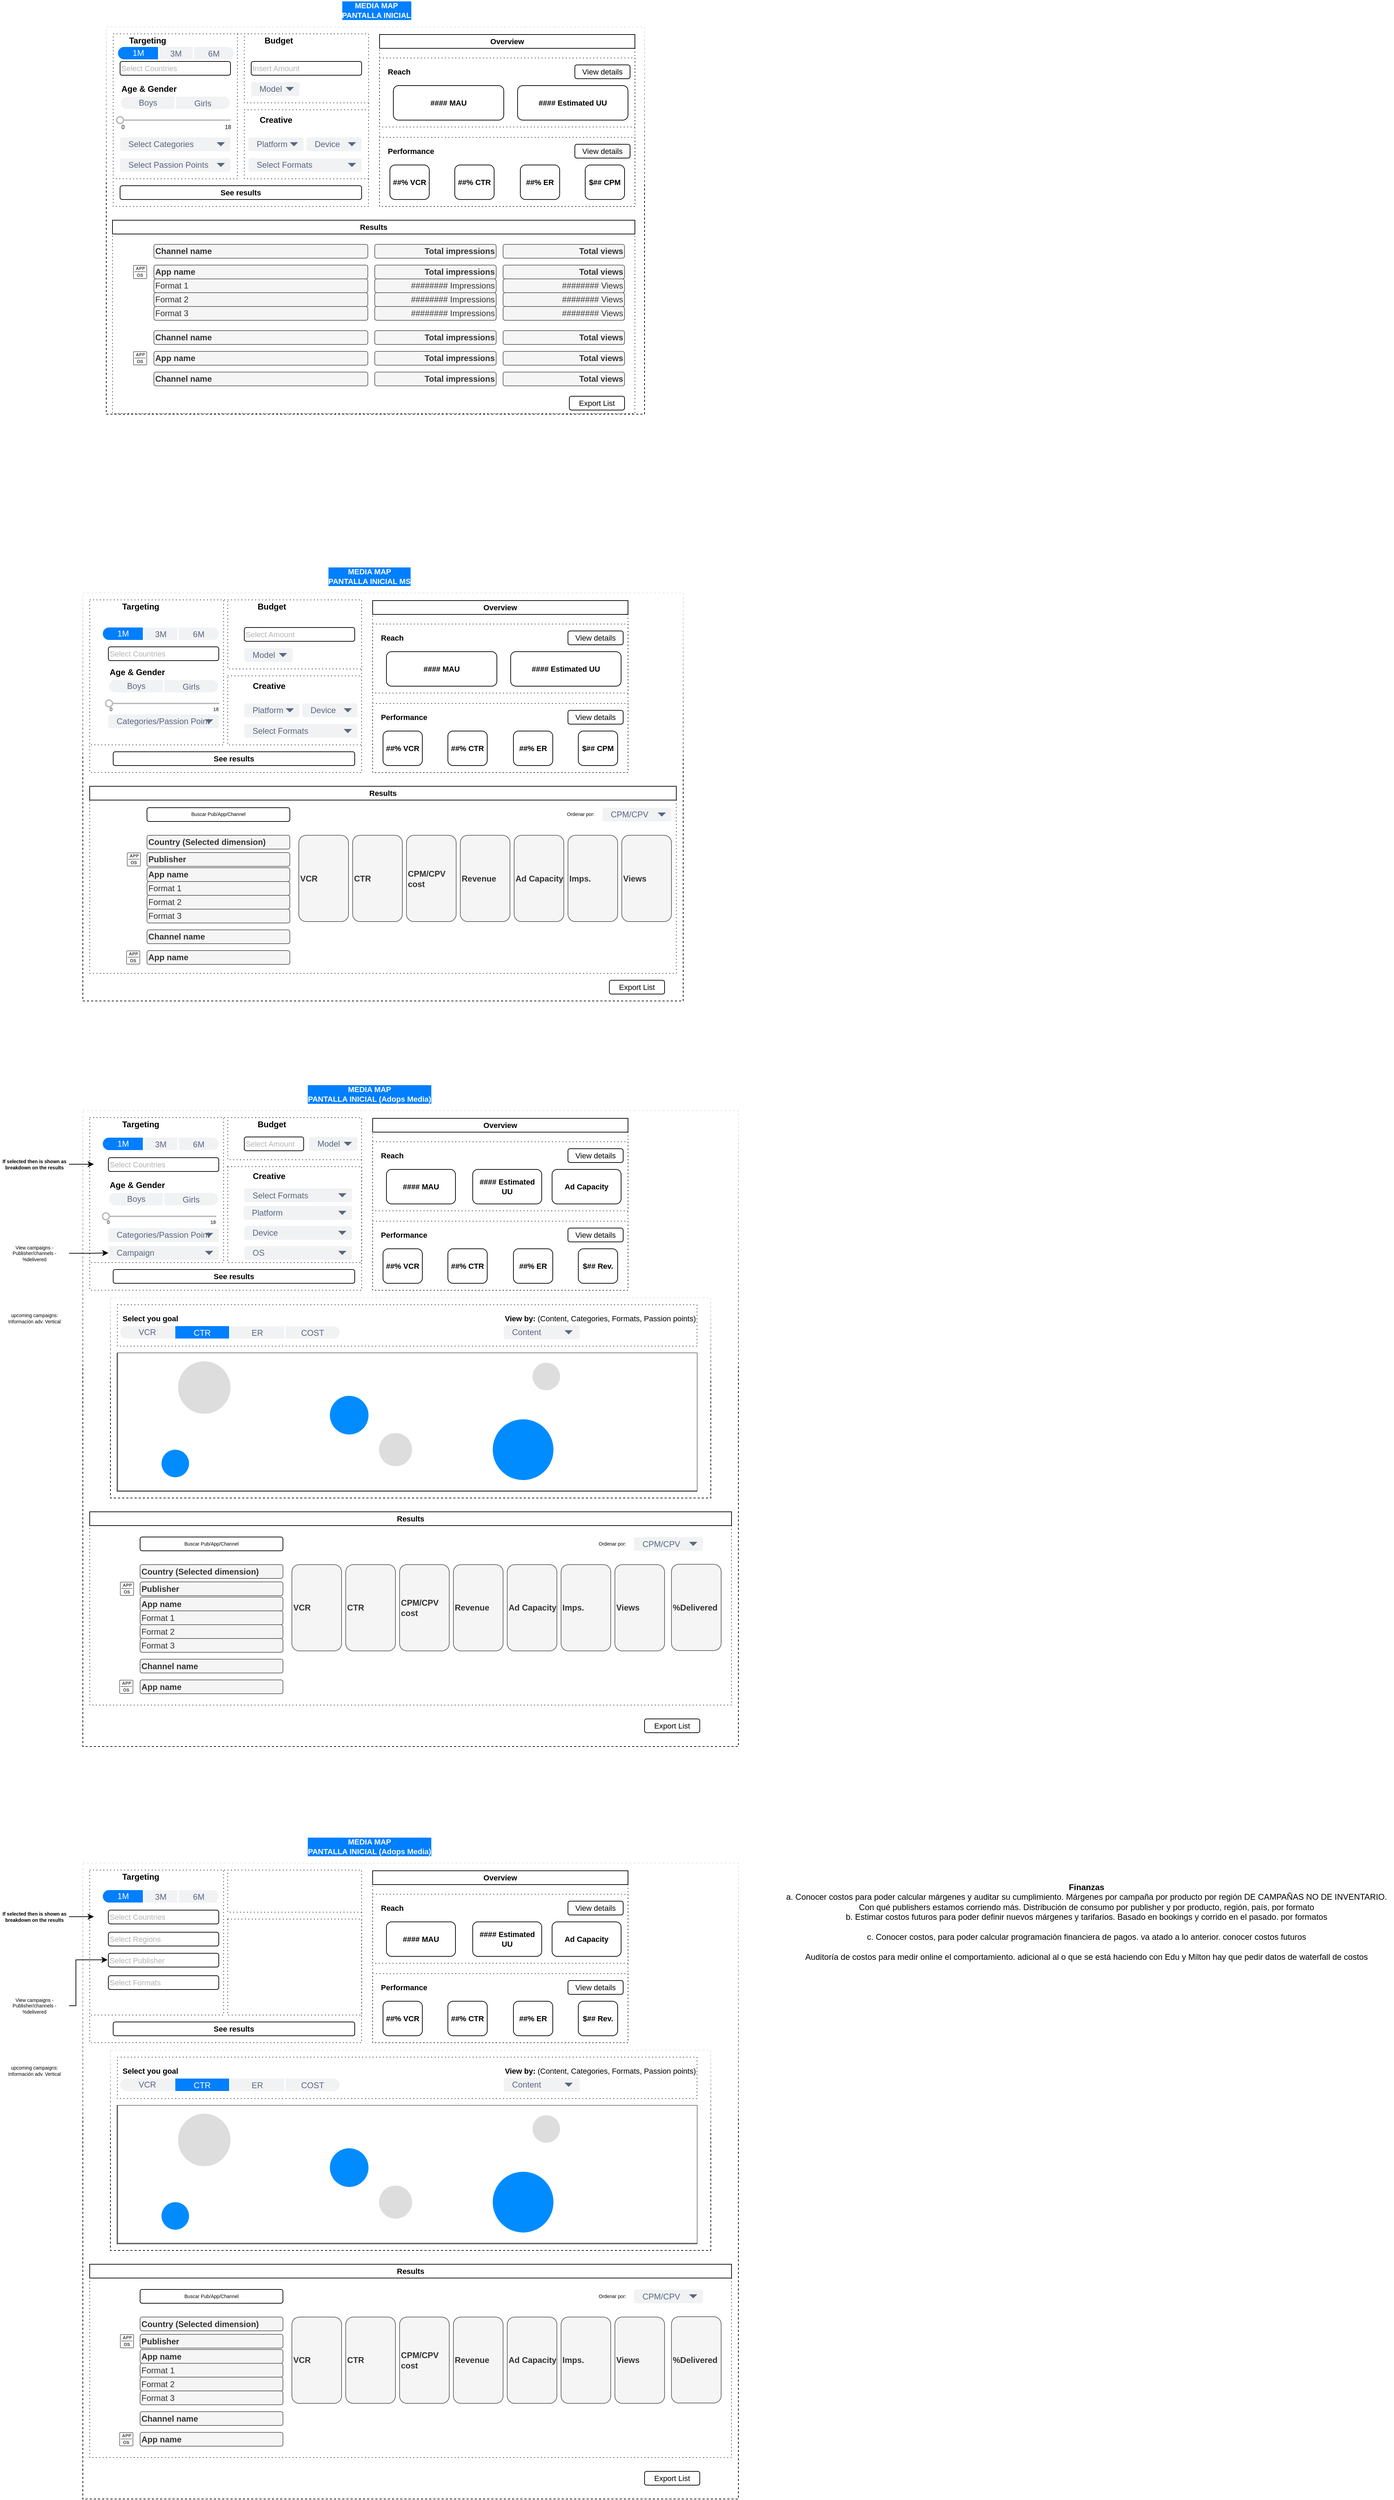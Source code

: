 <mxfile version="14.5.9" type="github">
  <diagram id="piDafpqhtRUU5qUU-vj8" name="Page-1">
    <mxGraphModel dx="1654" dy="689" grid="1" gridSize="10" guides="1" tooltips="1" connect="1" arrows="1" fold="1" page="1" pageScale="1" pageWidth="1169" pageHeight="827" math="0" shadow="0">
      <root>
        <mxCell id="0" />
        <mxCell id="1" parent="0" />
        <mxCell id="XNxFbxEp6ZjMJnEJpbLS-186" value="" style="whiteSpace=wrap;html=1;rounded=0;shadow=0;glass=1;dashed=1;sketch=0;strokeColor=#000000;fontSize=11;fontColor=#000000;align=center;" parent="1" vertex="1">
          <mxGeometry x="194" y="139" width="780" height="561" as="geometry" />
        </mxCell>
        <mxCell id="XNxFbxEp6ZjMJnEJpbLS-144" value="" style="rounded=0;whiteSpace=wrap;html=1;align=left;dashed=1;dashPattern=1 4;" parent="1" vertex="1">
          <mxGeometry x="204" y="149" width="370" height="250" as="geometry" />
        </mxCell>
        <mxCell id="XNxFbxEp6ZjMJnEJpbLS-14" value="" style="rounded=0;whiteSpace=wrap;html=1;align=left;dashed=1;dashPattern=1 4;" parent="1" vertex="1">
          <mxGeometry x="394" y="259" width="180" height="100" as="geometry" />
        </mxCell>
        <mxCell id="XNxFbxEp6ZjMJnEJpbLS-13" value="" style="rounded=0;whiteSpace=wrap;html=1;align=left;dashed=1;dashPattern=1 4;" parent="1" vertex="1">
          <mxGeometry x="204" y="149" width="180" height="210" as="geometry" />
        </mxCell>
        <mxCell id="XNxFbxEp6ZjMJnEJpbLS-12" value="" style="rounded=0;whiteSpace=wrap;html=1;align=left;dashed=1;dashPattern=1 4;" parent="1" vertex="1">
          <mxGeometry x="394" y="149" width="180" height="100" as="geometry" />
        </mxCell>
        <mxCell id="XNxFbxEp6ZjMJnEJpbLS-1" value="&lt;b&gt;Targeting&lt;/b&gt;" style="text;html=1;strokeColor=none;fillColor=none;align=center;verticalAlign=middle;whiteSpace=wrap;rounded=0;" parent="1" vertex="1">
          <mxGeometry x="214" y="149" width="80" height="20" as="geometry" />
        </mxCell>
        <mxCell id="XNxFbxEp6ZjMJnEJpbLS-2" value="Select Countries" style="text;html=1;fillColor=none;align=left;verticalAlign=middle;whiteSpace=wrap;rounded=1;strokeColor=#000000;fontColor=#B3B3B3;fontSize=11;" parent="1" vertex="1">
          <mxGeometry x="214" y="189" width="160" height="20" as="geometry" />
        </mxCell>
        <mxCell id="XNxFbxEp6ZjMJnEJpbLS-7" value="&lt;b&gt;Budget&lt;/b&gt;" style="text;html=1;strokeColor=none;fillColor=none;align=center;verticalAlign=middle;whiteSpace=wrap;rounded=0;" parent="1" vertex="1">
          <mxGeometry x="404" y="149" width="80" height="20" as="geometry" />
        </mxCell>
        <mxCell id="XNxFbxEp6ZjMJnEJpbLS-8" value="&lt;b&gt;Creative&lt;/b&gt;" style="text;html=1;strokeColor=none;fillColor=none;align=center;verticalAlign=middle;whiteSpace=wrap;rounded=0;" parent="1" vertex="1">
          <mxGeometry x="400" y="264" width="80" height="20" as="geometry" />
        </mxCell>
        <mxCell id="XNxFbxEp6ZjMJnEJpbLS-9" value="Insert Amount" style="text;html=1;fillColor=none;align=left;verticalAlign=middle;whiteSpace=wrap;rounded=1;strokeColor=#000000;fontStyle=0;fontColor=#B3B3B3;fontSize=11;glass=1;shadow=0;sketch=0;" parent="1" vertex="1">
          <mxGeometry x="404" y="189" width="160" height="20" as="geometry" />
        </mxCell>
        <mxCell id="XNxFbxEp6ZjMJnEJpbLS-24" value="Model" style="rounded=1;fillColor=#F1F2F4;strokeColor=none;html=1;fontColor=#596780;align=left;fontSize=12;spacingLeft=10" parent="1" vertex="1">
          <mxGeometry x="404" y="219" width="70" height="20" as="geometry" />
        </mxCell>
        <mxCell id="XNxFbxEp6ZjMJnEJpbLS-25" value="" style="shape=triangle;direction=south;fillColor=#596780;strokeColor=none;html=1" parent="XNxFbxEp6ZjMJnEJpbLS-24" vertex="1">
          <mxGeometry x="1" y="0.5" width="12" height="6" relative="1" as="geometry">
            <mxPoint x="-20" y="-3" as="offset" />
          </mxGeometry>
        </mxCell>
        <mxCell id="XNxFbxEp6ZjMJnEJpbLS-26" value="Select Formats" style="rounded=1;fillColor=#F1F2F4;strokeColor=none;html=1;fontColor=#596780;align=left;fontSize=12;spacingLeft=10" parent="1" vertex="1">
          <mxGeometry x="400" y="329" width="164" height="20" as="geometry" />
        </mxCell>
        <mxCell id="XNxFbxEp6ZjMJnEJpbLS-27" value="" style="shape=triangle;direction=south;fillColor=#596780;strokeColor=none;html=1" parent="XNxFbxEp6ZjMJnEJpbLS-26" vertex="1">
          <mxGeometry x="1" y="0.5" width="12" height="6" relative="1" as="geometry">
            <mxPoint x="-20" y="-3" as="offset" />
          </mxGeometry>
        </mxCell>
        <mxCell id="XNxFbxEp6ZjMJnEJpbLS-36" value="Select Categories" style="rounded=1;fillColor=#F1F2F4;strokeColor=none;html=1;fontColor=#596780;align=left;fontSize=12;spacingLeft=10" parent="1" vertex="1">
          <mxGeometry x="214" y="299" width="160" height="20" as="geometry" />
        </mxCell>
        <mxCell id="XNxFbxEp6ZjMJnEJpbLS-37" value="" style="shape=triangle;direction=south;fillColor=#596780;strokeColor=none;html=1" parent="XNxFbxEp6ZjMJnEJpbLS-36" vertex="1">
          <mxGeometry x="1" y="0.5" width="12" height="6" relative="1" as="geometry">
            <mxPoint x="-20" y="-3" as="offset" />
          </mxGeometry>
        </mxCell>
        <mxCell id="XNxFbxEp6ZjMJnEJpbLS-38" value="Select Passion Points" style="rounded=1;fillColor=#F1F2F4;strokeColor=none;html=1;fontColor=#596780;align=left;fontSize=12;spacingLeft=10" parent="1" vertex="1">
          <mxGeometry x="214" y="329" width="160" height="20" as="geometry" />
        </mxCell>
        <mxCell id="XNxFbxEp6ZjMJnEJpbLS-39" value="" style="shape=triangle;direction=south;fillColor=#596780;strokeColor=none;html=1" parent="XNxFbxEp6ZjMJnEJpbLS-38" vertex="1">
          <mxGeometry x="1" y="0.5" width="12" height="6" relative="1" as="geometry">
            <mxPoint x="-20" y="-3" as="offset" />
          </mxGeometry>
        </mxCell>
        <mxCell id="XNxFbxEp6ZjMJnEJpbLS-40" value="" style="strokeWidth=1;shadow=0;dashed=0;align=center;html=1;shape=mxgraph.mockup.rrect;rSize=10;fillColor=#F1F2F4;strokeColor=#ffffff;strokeWidth=2;rounded=1;glass=1;sketch=0;fontSize=10;fontColor=#B3B3B3;" parent="1" vertex="1">
          <mxGeometry x="214" y="239" width="160" height="20" as="geometry" />
        </mxCell>
        <mxCell id="XNxFbxEp6ZjMJnEJpbLS-41" value="Girls" style="rounded=0;fontSize=12;fontColor=#596780;fontStyle=0;fillColor=none;strokeColor=#ffffff;strokeWidth=2;resizeHeight=1;" parent="XNxFbxEp6ZjMJnEJpbLS-40" vertex="1">
          <mxGeometry width="80" height="20" relative="1" as="geometry">
            <mxPoint x="80" as="offset" />
          </mxGeometry>
        </mxCell>
        <mxCell id="XNxFbxEp6ZjMJnEJpbLS-44" value="Boys" style="strokeWidth=1;shadow=0;dashed=0;align=center;html=1;shape=mxgraph.mockup.leftButton;rSize=10;fontSize=12;fontColor=#596780;fontStyle=0;fillColor=none;strokeColor=#ffffff;strokeWidth=2;resizeHeight=1;" parent="XNxFbxEp6ZjMJnEJpbLS-40" vertex="1">
          <mxGeometry width="80" height="20" relative="1" as="geometry" />
        </mxCell>
        <mxCell id="XNxFbxEp6ZjMJnEJpbLS-46" value="" style="dashed=0;verticalLabelPosition=bottom;verticalAlign=top;align=center;shape=mxgraph.gmdl.slider2;barPos=0;strokeColor=#bbbbbb;opacity=100;strokeWidth=2;handleSize=10;shadow=0;rounded=1;glass=1;sketch=0;fontSize=10;fontColor=#B3B3B3;" parent="1" vertex="1">
          <mxGeometry x="214" y="269" width="160" height="10" as="geometry" />
        </mxCell>
        <mxCell id="XNxFbxEp6ZjMJnEJpbLS-47" value="Age &amp;amp; Gender" style="text;html=1;fillColor=none;align=left;verticalAlign=middle;whiteSpace=wrap;rounded=1;fontStyle=1" parent="1" vertex="1">
          <mxGeometry x="214" y="219" width="160" height="20" as="geometry" />
        </mxCell>
        <mxCell id="XNxFbxEp6ZjMJnEJpbLS-48" value="0" style="text;html=1;fillColor=none;align=left;verticalAlign=middle;whiteSpace=wrap;rounded=1;fontSize=8;" parent="1" vertex="1">
          <mxGeometry x="214" y="279" width="10" height="10" as="geometry" />
        </mxCell>
        <mxCell id="XNxFbxEp6ZjMJnEJpbLS-49" value="18" style="text;html=1;fillColor=none;align=left;verticalAlign=middle;whiteSpace=wrap;rounded=1;fontSize=8;" parent="1" vertex="1">
          <mxGeometry x="364" y="279" width="10" height="10" as="geometry" />
        </mxCell>
        <mxCell id="XNxFbxEp6ZjMJnEJpbLS-53" value="Platform" style="rounded=1;fillColor=#F1F2F4;strokeColor=none;html=1;fontColor=#596780;align=left;fontSize=12;spacingLeft=10" parent="1" vertex="1">
          <mxGeometry x="400" y="299" width="80" height="20" as="geometry" />
        </mxCell>
        <mxCell id="XNxFbxEp6ZjMJnEJpbLS-54" value="" style="shape=triangle;direction=south;fillColor=#596780;strokeColor=none;html=1" parent="XNxFbxEp6ZjMJnEJpbLS-53" vertex="1">
          <mxGeometry x="1" y="0.5" width="12" height="6" relative="1" as="geometry">
            <mxPoint x="-20" y="-3" as="offset" />
          </mxGeometry>
        </mxCell>
        <mxCell id="XNxFbxEp6ZjMJnEJpbLS-55" value="Device" style="rounded=1;fillColor=#F1F2F4;strokeColor=none;html=1;fontColor=#596780;align=left;fontSize=12;spacingLeft=10" parent="1" vertex="1">
          <mxGeometry x="484" y="299" width="80" height="20" as="geometry" />
        </mxCell>
        <mxCell id="XNxFbxEp6ZjMJnEJpbLS-56" value="" style="shape=triangle;direction=south;fillColor=#596780;strokeColor=none;html=1" parent="XNxFbxEp6ZjMJnEJpbLS-55" vertex="1">
          <mxGeometry x="1" y="0.5" width="12" height="6" relative="1" as="geometry">
            <mxPoint x="-20" y="-3" as="offset" />
          </mxGeometry>
        </mxCell>
        <mxCell id="XNxFbxEp6ZjMJnEJpbLS-66" value="" style="rounded=0;whiteSpace=wrap;html=1;align=left;dashed=1;dashPattern=1 4;" parent="1" vertex="1">
          <mxGeometry x="203" y="439" width="757" height="260" as="geometry" />
        </mxCell>
        <mxCell id="XNxFbxEp6ZjMJnEJpbLS-73" value="Channel name" style="text;html=1;fillColor=#f5f5f5;align=left;verticalAlign=middle;whiteSpace=wrap;rounded=1;strokeColor=#666666;fontColor=#333333;fontStyle=1" parent="1" vertex="1">
          <mxGeometry x="263" y="454" width="310" height="20" as="geometry" />
        </mxCell>
        <mxCell id="XNxFbxEp6ZjMJnEJpbLS-74" value="App name" style="text;html=1;fillColor=#f5f5f5;align=left;verticalAlign=middle;whiteSpace=wrap;rounded=1;strokeColor=#666666;fontColor=#333333;fontStyle=1" parent="1" vertex="1">
          <mxGeometry x="263" y="484" width="310" height="20" as="geometry" />
        </mxCell>
        <mxCell id="XNxFbxEp6ZjMJnEJpbLS-75" value="Channel name" style="text;html=1;fillColor=#f5f5f5;align=left;verticalAlign=middle;whiteSpace=wrap;rounded=1;strokeColor=#666666;fontColor=#333333;fontStyle=1" parent="1" vertex="1">
          <mxGeometry x="263" y="579" width="310" height="20" as="geometry" />
        </mxCell>
        <mxCell id="XNxFbxEp6ZjMJnEJpbLS-76" value="App name" style="text;html=1;fillColor=#f5f5f5;align=left;verticalAlign=middle;whiteSpace=wrap;rounded=1;strokeColor=#666666;fontColor=#333333;fontStyle=1" parent="1" vertex="1">
          <mxGeometry x="263" y="609" width="310" height="20" as="geometry" />
        </mxCell>
        <mxCell id="XNxFbxEp6ZjMJnEJpbLS-81" value="Channel name" style="text;html=1;fillColor=#f5f5f5;align=left;verticalAlign=middle;whiteSpace=wrap;rounded=1;strokeColor=#666666;fontColor=#333333;fontStyle=1" parent="1" vertex="1">
          <mxGeometry x="263" y="639" width="310" height="20" as="geometry" />
        </mxCell>
        <mxCell id="XNxFbxEp6ZjMJnEJpbLS-86" value="" style="pointerEvents=1;shadow=0;dashed=0;html=1;strokeColor=none;fillColor=#434445;aspect=fixed;labelPosition=center;verticalLabelPosition=bottom;verticalAlign=top;align=center;outlineConnect=0;shape=mxgraph.vvd.app;rounded=1;glass=1;dashPattern=1 4;sketch=0;fontSize=8;fontColor=#000000;" parent="1" vertex="1">
          <mxGeometry x="233" y="484" width="20" height="20" as="geometry" />
        </mxCell>
        <mxCell id="XNxFbxEp6ZjMJnEJpbLS-90" value="" style="shape=image;html=1;verticalAlign=top;verticalLabelPosition=bottom;labelBackgroundColor=#ffffff;imageAspect=0;aspect=fixed;image=https://cdn4.iconfinder.com/data/icons/ionicons/512/icon-social-youtube-outline-128.png;rounded=1;shadow=0;glass=1;dashed=1;dashPattern=1 4;sketch=0;strokeColor=#000000;fontSize=8;fontColor=#000000;align=left;" parent="1" vertex="1">
          <mxGeometry x="233" y="454" width="20" height="20" as="geometry" />
        </mxCell>
        <mxCell id="XNxFbxEp6ZjMJnEJpbLS-92" value="" style="pointerEvents=1;shadow=0;dashed=0;html=1;strokeColor=none;fillColor=#434445;aspect=fixed;labelPosition=center;verticalLabelPosition=bottom;verticalAlign=top;align=center;outlineConnect=0;shape=mxgraph.vvd.app;rounded=1;glass=1;dashPattern=1 4;sketch=0;fontSize=8;fontColor=#000000;" parent="1" vertex="1">
          <mxGeometry x="233" y="609" width="20" height="20" as="geometry" />
        </mxCell>
        <mxCell id="XNxFbxEp6ZjMJnEJpbLS-93" value="" style="shape=image;html=1;verticalAlign=top;verticalLabelPosition=bottom;labelBackgroundColor=#ffffff;imageAspect=0;aspect=fixed;image=https://cdn4.iconfinder.com/data/icons/ionicons/512/icon-social-youtube-outline-128.png;rounded=1;shadow=0;glass=1;dashed=1;dashPattern=1 4;sketch=0;strokeColor=#000000;fontSize=8;fontColor=#000000;align=left;" parent="1" vertex="1">
          <mxGeometry x="233" y="579" width="20" height="20" as="geometry" />
        </mxCell>
        <mxCell id="XNxFbxEp6ZjMJnEJpbLS-95" value="" style="shape=image;html=1;verticalAlign=top;verticalLabelPosition=bottom;labelBackgroundColor=#ffffff;imageAspect=0;aspect=fixed;image=https://cdn4.iconfinder.com/data/icons/ionicons/512/icon-social-youtube-outline-128.png;rounded=1;shadow=0;glass=1;dashed=1;dashPattern=1 4;sketch=0;strokeColor=#000000;fontSize=8;fontColor=#000000;align=left;" parent="1" vertex="1">
          <mxGeometry x="233" y="639" width="20" height="20" as="geometry" />
        </mxCell>
        <mxCell id="XNxFbxEp6ZjMJnEJpbLS-104" value="Format 1" style="text;html=1;fillColor=#f5f5f5;align=left;verticalAlign=middle;whiteSpace=wrap;rounded=1;strokeColor=#666666;fontColor=#333333;" parent="1" vertex="1">
          <mxGeometry x="263" y="504" width="310" height="20" as="geometry" />
        </mxCell>
        <mxCell id="XNxFbxEp6ZjMJnEJpbLS-105" value="Format 2" style="text;html=1;fillColor=#f5f5f5;align=left;verticalAlign=middle;whiteSpace=wrap;rounded=1;strokeColor=#666666;fontColor=#333333;" parent="1" vertex="1">
          <mxGeometry x="263" y="524" width="310" height="20" as="geometry" />
        </mxCell>
        <mxCell id="XNxFbxEp6ZjMJnEJpbLS-106" value="Format 3" style="text;html=1;fillColor=#f5f5f5;align=left;verticalAlign=middle;whiteSpace=wrap;rounded=1;strokeColor=#666666;fontColor=#333333;" parent="1" vertex="1">
          <mxGeometry x="263" y="544" width="310" height="20" as="geometry" />
        </mxCell>
        <mxCell id="XNxFbxEp6ZjMJnEJpbLS-107" value="" style="shape=image;html=1;verticalAlign=top;verticalLabelPosition=bottom;labelBackgroundColor=#ffffff;imageAspect=0;aspect=fixed;image=https://cdn0.iconfinder.com/data/icons/mobile-basic-vol-1/32/Circle_Plus-128.png;rounded=1;shadow=0;glass=1;dashed=1;dashPattern=1 4;sketch=0;strokeColor=#000000;fontSize=8;fontColor=#000000;align=left;" parent="1" vertex="1">
          <mxGeometry x="207" y="454" width="20" height="20" as="geometry" />
        </mxCell>
        <mxCell id="XNxFbxEp6ZjMJnEJpbLS-108" value="" style="shape=image;html=1;verticalAlign=top;verticalLabelPosition=bottom;labelBackgroundColor=#ffffff;imageAspect=0;aspect=fixed;image=https://cdn0.iconfinder.com/data/icons/mobile-basic-vol-1/32/Circle_Minus-128.png;rounded=1;shadow=0;glass=1;dashed=1;dashPattern=1 4;sketch=0;strokeColor=#000000;fontSize=8;fontColor=#000000;align=left;" parent="1" vertex="1">
          <mxGeometry x="207" y="484" width="20" height="20" as="geometry" />
        </mxCell>
        <mxCell id="XNxFbxEp6ZjMJnEJpbLS-109" value="" style="shape=image;html=1;verticalAlign=top;verticalLabelPosition=bottom;labelBackgroundColor=#ffffff;imageAspect=0;aspect=fixed;image=https://cdn0.iconfinder.com/data/icons/mobile-basic-vol-1/32/Circle_Plus-128.png;rounded=1;shadow=0;glass=1;dashed=1;dashPattern=1 4;sketch=0;strokeColor=#000000;fontSize=8;fontColor=#000000;align=left;" parent="1" vertex="1">
          <mxGeometry x="207" y="579" width="20" height="20" as="geometry" />
        </mxCell>
        <mxCell id="XNxFbxEp6ZjMJnEJpbLS-110" value="" style="shape=image;html=1;verticalAlign=top;verticalLabelPosition=bottom;labelBackgroundColor=#ffffff;imageAspect=0;aspect=fixed;image=https://cdn0.iconfinder.com/data/icons/mobile-basic-vol-1/32/Circle_Plus-128.png;rounded=1;shadow=0;glass=1;dashed=1;dashPattern=1 4;sketch=0;strokeColor=#000000;fontSize=8;fontColor=#000000;align=left;" parent="1" vertex="1">
          <mxGeometry x="207" y="609" width="20" height="20" as="geometry" />
        </mxCell>
        <mxCell id="XNxFbxEp6ZjMJnEJpbLS-111" value="" style="shape=image;html=1;verticalAlign=top;verticalLabelPosition=bottom;labelBackgroundColor=#ffffff;imageAspect=0;aspect=fixed;image=https://cdn0.iconfinder.com/data/icons/mobile-basic-vol-1/32/Circle_Plus-128.png;rounded=1;shadow=0;glass=1;dashed=1;dashPattern=1 4;sketch=0;strokeColor=#000000;fontSize=8;fontColor=#000000;align=left;" parent="1" vertex="1">
          <mxGeometry x="207" y="639" width="20" height="20" as="geometry" />
        </mxCell>
        <mxCell id="XNxFbxEp6ZjMJnEJpbLS-112" value="######## Impressions" style="text;html=1;fillColor=#f5f5f5;align=right;verticalAlign=middle;whiteSpace=wrap;rounded=1;strokeColor=#666666;fontColor=#333333;" parent="1" vertex="1">
          <mxGeometry x="583" y="504" width="176" height="20" as="geometry" />
        </mxCell>
        <mxCell id="XNxFbxEp6ZjMJnEJpbLS-113" value="######## Views" style="text;html=1;fillColor=#f5f5f5;align=right;verticalAlign=middle;whiteSpace=wrap;rounded=1;strokeColor=#666666;fontColor=#333333;" parent="1" vertex="1">
          <mxGeometry x="769" y="504" width="176" height="20" as="geometry" />
        </mxCell>
        <mxCell id="XNxFbxEp6ZjMJnEJpbLS-114" value="######## Impressions" style="text;html=1;fillColor=#f5f5f5;align=right;verticalAlign=middle;whiteSpace=wrap;rounded=1;strokeColor=#666666;fontColor=#333333;" parent="1" vertex="1">
          <mxGeometry x="583" y="524" width="176" height="20" as="geometry" />
        </mxCell>
        <mxCell id="XNxFbxEp6ZjMJnEJpbLS-115" value="######## Views" style="text;html=1;fillColor=#f5f5f5;align=right;verticalAlign=middle;whiteSpace=wrap;rounded=1;strokeColor=#666666;fontColor=#333333;" parent="1" vertex="1">
          <mxGeometry x="769" y="524" width="176" height="20" as="geometry" />
        </mxCell>
        <mxCell id="XNxFbxEp6ZjMJnEJpbLS-116" value="######## Impressions" style="text;html=1;fillColor=#f5f5f5;align=right;verticalAlign=middle;whiteSpace=wrap;rounded=1;strokeColor=#666666;fontColor=#333333;" parent="1" vertex="1">
          <mxGeometry x="583" y="544" width="176" height="20" as="geometry" />
        </mxCell>
        <mxCell id="XNxFbxEp6ZjMJnEJpbLS-117" value="######## Views" style="text;html=1;fillColor=#f5f5f5;align=right;verticalAlign=middle;whiteSpace=wrap;rounded=1;strokeColor=#666666;fontColor=#333333;" parent="1" vertex="1">
          <mxGeometry x="769" y="544" width="176" height="20" as="geometry" />
        </mxCell>
        <mxCell id="XNxFbxEp6ZjMJnEJpbLS-118" value="Total impressions" style="text;html=1;fillColor=#f5f5f5;align=right;verticalAlign=middle;whiteSpace=wrap;rounded=1;strokeColor=#666666;fontColor=#333333;fontStyle=1" parent="1" vertex="1">
          <mxGeometry x="583" y="484" width="176" height="20" as="geometry" />
        </mxCell>
        <mxCell id="XNxFbxEp6ZjMJnEJpbLS-119" value="Total views" style="text;html=1;fillColor=#f5f5f5;align=right;verticalAlign=middle;whiteSpace=wrap;rounded=1;strokeColor=#666666;fontColor=#333333;fontStyle=1" parent="1" vertex="1">
          <mxGeometry x="769" y="484" width="176" height="20" as="geometry" />
        </mxCell>
        <mxCell id="XNxFbxEp6ZjMJnEJpbLS-120" value="Total impressions" style="text;html=1;fillColor=#f5f5f5;align=right;verticalAlign=middle;whiteSpace=wrap;rounded=1;strokeColor=#666666;fontColor=#333333;fontStyle=1" parent="1" vertex="1">
          <mxGeometry x="583" y="454" width="176" height="20" as="geometry" />
        </mxCell>
        <mxCell id="XNxFbxEp6ZjMJnEJpbLS-121" value="Total views" style="text;html=1;fillColor=#f5f5f5;align=right;verticalAlign=middle;whiteSpace=wrap;rounded=1;strokeColor=#666666;fontColor=#333333;fontStyle=1" parent="1" vertex="1">
          <mxGeometry x="769" y="454" width="176" height="20" as="geometry" />
        </mxCell>
        <mxCell id="XNxFbxEp6ZjMJnEJpbLS-122" value="Total impressions" style="text;html=1;fillColor=#f5f5f5;align=right;verticalAlign=middle;whiteSpace=wrap;rounded=1;strokeColor=#666666;fontColor=#333333;fontStyle=1" parent="1" vertex="1">
          <mxGeometry x="583" y="579" width="176" height="20" as="geometry" />
        </mxCell>
        <mxCell id="XNxFbxEp6ZjMJnEJpbLS-123" value="Total views" style="text;html=1;fillColor=#f5f5f5;align=right;verticalAlign=middle;whiteSpace=wrap;rounded=1;strokeColor=#666666;fontColor=#333333;fontStyle=1" parent="1" vertex="1">
          <mxGeometry x="769" y="579" width="176" height="20" as="geometry" />
        </mxCell>
        <mxCell id="XNxFbxEp6ZjMJnEJpbLS-124" value="Total impressions" style="text;html=1;fillColor=#f5f5f5;align=right;verticalAlign=middle;whiteSpace=wrap;rounded=1;strokeColor=#666666;fontColor=#333333;fontStyle=1" parent="1" vertex="1">
          <mxGeometry x="583" y="609" width="176" height="20" as="geometry" />
        </mxCell>
        <mxCell id="XNxFbxEp6ZjMJnEJpbLS-125" value="Total views" style="text;html=1;fillColor=#f5f5f5;align=right;verticalAlign=middle;whiteSpace=wrap;rounded=1;strokeColor=#666666;fontColor=#333333;fontStyle=1" parent="1" vertex="1">
          <mxGeometry x="769" y="609" width="176" height="20" as="geometry" />
        </mxCell>
        <mxCell id="XNxFbxEp6ZjMJnEJpbLS-126" value="Total impressions" style="text;html=1;fillColor=#f5f5f5;align=right;verticalAlign=middle;whiteSpace=wrap;rounded=1;strokeColor=#666666;fontColor=#333333;fontStyle=1" parent="1" vertex="1">
          <mxGeometry x="583" y="639" width="176" height="20" as="geometry" />
        </mxCell>
        <mxCell id="XNxFbxEp6ZjMJnEJpbLS-127" value="Total views" style="text;html=1;fillColor=#f5f5f5;align=right;verticalAlign=middle;whiteSpace=wrap;rounded=1;strokeColor=#666666;fontColor=#333333;fontStyle=1" parent="1" vertex="1">
          <mxGeometry x="769" y="639" width="176" height="20" as="geometry" />
        </mxCell>
        <mxCell id="XNxFbxEp6ZjMJnEJpbLS-142" value="&lt;span&gt;Export List&lt;/span&gt;" style="text;html=1;fillColor=none;align=center;verticalAlign=middle;whiteSpace=wrap;rounded=1;fontStyle=0;fontSize=11;glass=1;shadow=0;sketch=0;strokeColor=#000000;" parent="1" vertex="1">
          <mxGeometry x="865" y="674" width="80" height="20" as="geometry" />
        </mxCell>
        <mxCell id="XNxFbxEp6ZjMJnEJpbLS-143" value="&lt;b&gt;&lt;font color=&quot;#000000&quot;&gt;See results&lt;/font&gt;&lt;/b&gt;" style="text;html=1;fillColor=none;align=center;verticalAlign=middle;whiteSpace=wrap;rounded=1;strokeColor=#000000;fontColor=#B3B3B3;fontSize=11;" parent="1" vertex="1">
          <mxGeometry x="214" y="369" width="350" height="20" as="geometry" />
        </mxCell>
        <mxCell id="XNxFbxEp6ZjMJnEJpbLS-182" value="" style="shape=image;html=1;verticalAlign=top;verticalLabelPosition=bottom;labelBackgroundColor=#ffffff;imageAspect=0;aspect=fixed;image=https://cdn1.iconfinder.com/data/icons/freeline/32/eye_preview_see_seen_view-128.png;rounded=0;shadow=0;glass=1;dashed=1;sketch=0;strokeColor=#000000;fontSize=11;fontColor=#000000;align=center;" parent="1" vertex="1">
          <mxGeometry x="553" y="506.5" width="15" height="15" as="geometry" />
        </mxCell>
        <mxCell id="XNxFbxEp6ZjMJnEJpbLS-184" value="" style="shape=image;html=1;verticalAlign=top;verticalLabelPosition=bottom;labelBackgroundColor=#ffffff;imageAspect=0;aspect=fixed;image=https://cdn1.iconfinder.com/data/icons/freeline/32/eye_preview_see_seen_view-128.png;rounded=0;shadow=0;glass=1;dashed=1;sketch=0;strokeColor=#000000;fontSize=11;fontColor=#000000;align=center;" parent="1" vertex="1">
          <mxGeometry x="553" y="526.5" width="15" height="15" as="geometry" />
        </mxCell>
        <mxCell id="XNxFbxEp6ZjMJnEJpbLS-185" value="" style="shape=image;html=1;verticalAlign=top;verticalLabelPosition=bottom;labelBackgroundColor=#ffffff;imageAspect=0;aspect=fixed;image=https://cdn1.iconfinder.com/data/icons/freeline/32/eye_preview_see_seen_view-128.png;rounded=0;shadow=0;glass=1;dashed=1;sketch=0;strokeColor=#000000;fontSize=11;fontColor=#000000;align=center;" parent="1" vertex="1">
          <mxGeometry x="553" y="546.5" width="15" height="15" as="geometry" />
        </mxCell>
        <mxCell id="XNxFbxEp6ZjMJnEJpbLS-206" value="&lt;b&gt;&lt;font color=&quot;#000000&quot;&gt;Results&lt;/font&gt;&lt;/b&gt;" style="text;html=1;fillColor=none;align=center;verticalAlign=middle;whiteSpace=wrap;rounded=0;strokeColor=#000000;fontColor=#B3B3B3;fontSize=11;" parent="1" vertex="1">
          <mxGeometry x="203" y="419" width="757" height="20" as="geometry" />
        </mxCell>
        <mxCell id="XNxFbxEp6ZjMJnEJpbLS-221" value="" style="rounded=0;whiteSpace=wrap;html=1;align=left;dashed=1;dashPattern=1 4;" parent="1" vertex="1">
          <mxGeometry x="590" y="150" width="370" height="249" as="geometry" />
        </mxCell>
        <mxCell id="XNxFbxEp6ZjMJnEJpbLS-222" value="" style="rounded=0;whiteSpace=wrap;html=1;align=left;dashed=1;dashPattern=1 4;" parent="1" vertex="1">
          <mxGeometry x="590" y="184" width="370" height="100" as="geometry" />
        </mxCell>
        <mxCell id="XNxFbxEp6ZjMJnEJpbLS-223" value="&lt;b&gt;Reach&lt;/b&gt;" style="text;html=1;fillColor=none;align=left;verticalAlign=middle;whiteSpace=wrap;rounded=1;fontStyle=0;fontSize=11;glass=1;shadow=0;sketch=0;" parent="1" vertex="1">
          <mxGeometry x="600" y="194" width="80" height="20" as="geometry" />
        </mxCell>
        <mxCell id="XNxFbxEp6ZjMJnEJpbLS-224" value="" style="rounded=0;whiteSpace=wrap;html=1;align=left;dashed=1;dashPattern=1 4;" parent="1" vertex="1">
          <mxGeometry x="590" y="299" width="370" height="100" as="geometry" />
        </mxCell>
        <mxCell id="XNxFbxEp6ZjMJnEJpbLS-225" value="&lt;b&gt;Performance&lt;/b&gt;" style="text;html=1;fillColor=none;align=left;verticalAlign=middle;whiteSpace=wrap;rounded=1;fontStyle=0;fontSize=11;glass=1;shadow=0;sketch=0;" parent="1" vertex="1">
          <mxGeometry x="600" y="309" width="80" height="20" as="geometry" />
        </mxCell>
        <mxCell id="XNxFbxEp6ZjMJnEJpbLS-226" value="&lt;b&gt;#### MAU&lt;/b&gt;" style="text;html=1;fillColor=none;align=center;verticalAlign=middle;whiteSpace=wrap;rounded=1;fontStyle=0;fontSize=11;glass=1;shadow=0;sketch=0;strokeColor=#000000;" parent="1" vertex="1">
          <mxGeometry x="610" y="224" width="160" height="50" as="geometry" />
        </mxCell>
        <mxCell id="XNxFbxEp6ZjMJnEJpbLS-227" value="&lt;b&gt;#### Estimated UU&lt;/b&gt;" style="text;html=1;fillColor=none;align=center;verticalAlign=middle;whiteSpace=wrap;rounded=1;fontStyle=0;fontSize=11;glass=1;shadow=0;sketch=0;strokeColor=#000000;" parent="1" vertex="1">
          <mxGeometry x="790" y="224" width="160" height="50" as="geometry" />
        </mxCell>
        <mxCell id="XNxFbxEp6ZjMJnEJpbLS-228" value="&lt;b&gt;##% VCR&lt;/b&gt;" style="text;html=1;fillColor=none;align=center;verticalAlign=middle;whiteSpace=wrap;rounded=1;fontStyle=0;fontSize=11;glass=1;shadow=0;sketch=0;strokeColor=#000000;" parent="1" vertex="1">
          <mxGeometry x="605" y="339" width="57" height="50" as="geometry" />
        </mxCell>
        <mxCell id="XNxFbxEp6ZjMJnEJpbLS-229" value="&lt;b&gt;##% CTR&lt;/b&gt;" style="text;html=1;fillColor=none;align=center;verticalAlign=middle;whiteSpace=wrap;rounded=1;fontStyle=0;fontSize=11;glass=1;shadow=0;sketch=0;strokeColor=#000000;" parent="1" vertex="1">
          <mxGeometry x="699" y="339" width="57" height="50" as="geometry" />
        </mxCell>
        <mxCell id="XNxFbxEp6ZjMJnEJpbLS-230" value="&lt;b&gt;##% ER&lt;/b&gt;" style="text;html=1;fillColor=none;align=center;verticalAlign=middle;whiteSpace=wrap;rounded=1;fontStyle=0;fontSize=11;glass=1;shadow=0;sketch=0;strokeColor=#000000;" parent="1" vertex="1">
          <mxGeometry x="794" y="339" width="57" height="50" as="geometry" />
        </mxCell>
        <mxCell id="XNxFbxEp6ZjMJnEJpbLS-231" value="&lt;span&gt;View details&lt;/span&gt;" style="text;html=1;fillColor=none;align=center;verticalAlign=middle;whiteSpace=wrap;rounded=1;fontStyle=0;fontSize=11;glass=1;shadow=0;sketch=0;strokeColor=#000000;" parent="1" vertex="1">
          <mxGeometry x="873" y="194" width="80" height="20" as="geometry" />
        </mxCell>
        <mxCell id="XNxFbxEp6ZjMJnEJpbLS-232" value="&lt;span&gt;View details&lt;/span&gt;" style="text;html=1;fillColor=none;align=center;verticalAlign=middle;whiteSpace=wrap;rounded=1;fontStyle=0;fontSize=11;glass=1;shadow=0;sketch=0;strokeColor=#000000;" parent="1" vertex="1">
          <mxGeometry x="873" y="309" width="80" height="20" as="geometry" />
        </mxCell>
        <mxCell id="XNxFbxEp6ZjMJnEJpbLS-233" value="&lt;b&gt;$## CPM&lt;/b&gt;" style="text;html=1;fillColor=none;align=center;verticalAlign=middle;whiteSpace=wrap;rounded=1;fontStyle=0;fontSize=11;glass=1;shadow=0;sketch=0;strokeColor=#000000;" parent="1" vertex="1">
          <mxGeometry x="888" y="339" width="57" height="50" as="geometry" />
        </mxCell>
        <mxCell id="XNxFbxEp6ZjMJnEJpbLS-234" value="&lt;b&gt;&lt;font color=&quot;#000000&quot;&gt;Overview&lt;/font&gt;&lt;/b&gt;" style="text;html=1;fillColor=none;align=center;verticalAlign=middle;whiteSpace=wrap;rounded=0;strokeColor=#000000;fontColor=#B3B3B3;fontSize=11;" parent="1" vertex="1">
          <mxGeometry x="590" y="150" width="370" height="20" as="geometry" />
        </mxCell>
        <mxCell id="XNxFbxEp6ZjMJnEJpbLS-236" value="&lt;b&gt;MEDIA MAP &lt;br&gt;PANTALLA INICIAL&lt;/b&gt;" style="text;html=1;resizable=0;autosize=1;align=center;verticalAlign=middle;points=[];fillColor=none;strokeColor=none;rounded=0;shadow=0;glass=1;dashed=1;labelBackgroundColor=#007FFF;sketch=0;fontSize=11;fontColor=#FFFFFF;" parent="1" vertex="1">
          <mxGeometry x="525" y="100" width="120" height="30" as="geometry" />
        </mxCell>
        <mxCell id="9ufrNK61Gl7OOQVu5kzm-3" value="" style="whiteSpace=wrap;html=1;rounded=0;shadow=0;glass=1;dashed=1;sketch=0;strokeColor=#000000;fontSize=11;fontColor=#000000;align=center;" parent="1" vertex="1">
          <mxGeometry x="160" y="959" width="870" height="591" as="geometry" />
        </mxCell>
        <mxCell id="9ufrNK61Gl7OOQVu5kzm-6" value="" style="rounded=0;whiteSpace=wrap;html=1;align=left;dashed=1;dashPattern=1 4;" parent="1" vertex="1">
          <mxGeometry x="170" y="969" width="394" height="250" as="geometry" />
        </mxCell>
        <mxCell id="9ufrNK61Gl7OOQVu5kzm-7" value="" style="rounded=0;whiteSpace=wrap;html=1;align=left;dashed=1;dashPattern=1 4;" parent="1" vertex="1">
          <mxGeometry x="370" y="1079" width="194" height="100" as="geometry" />
        </mxCell>
        <mxCell id="9ufrNK61Gl7OOQVu5kzm-8" value="" style="rounded=0;whiteSpace=wrap;html=1;align=left;dashed=1;dashPattern=1 4;" parent="1" vertex="1">
          <mxGeometry x="170" y="969" width="194" height="210" as="geometry" />
        </mxCell>
        <mxCell id="9ufrNK61Gl7OOQVu5kzm-9" value="" style="rounded=0;whiteSpace=wrap;html=1;align=left;dashed=1;dashPattern=1 4;" parent="1" vertex="1">
          <mxGeometry x="370" y="969" width="194" height="100" as="geometry" />
        </mxCell>
        <mxCell id="9ufrNK61Gl7OOQVu5kzm-10" value="&lt;b&gt;Targeting&lt;/b&gt;" style="text;html=1;strokeColor=none;fillColor=none;align=center;verticalAlign=middle;whiteSpace=wrap;rounded=0;" parent="1" vertex="1">
          <mxGeometry x="204" y="969" width="80" height="20" as="geometry" />
        </mxCell>
        <mxCell id="9ufrNK61Gl7OOQVu5kzm-11" value="Select Countries" style="text;html=1;fillColor=none;align=left;verticalAlign=middle;whiteSpace=wrap;rounded=1;strokeColor=#000000;fontColor=#B3B3B3;fontSize=11;" parent="1" vertex="1">
          <mxGeometry x="197" y="1037" width="160" height="20" as="geometry" />
        </mxCell>
        <mxCell id="9ufrNK61Gl7OOQVu5kzm-12" value="&lt;b&gt;Budget&lt;/b&gt;" style="text;html=1;strokeColor=none;fillColor=none;align=center;verticalAlign=middle;whiteSpace=wrap;rounded=0;" parent="1" vertex="1">
          <mxGeometry x="394" y="969" width="80" height="20" as="geometry" />
        </mxCell>
        <mxCell id="9ufrNK61Gl7OOQVu5kzm-13" value="&lt;b&gt;Creative&lt;/b&gt;" style="text;html=1;strokeColor=none;fillColor=none;align=center;verticalAlign=middle;whiteSpace=wrap;rounded=0;" parent="1" vertex="1">
          <mxGeometry x="390" y="1084" width="80" height="20" as="geometry" />
        </mxCell>
        <mxCell id="9ufrNK61Gl7OOQVu5kzm-14" value="Select Amount" style="text;html=1;fillColor=none;align=left;verticalAlign=middle;whiteSpace=wrap;rounded=1;strokeColor=#000000;fontStyle=0;fontColor=#B3B3B3;fontSize=11;glass=1;shadow=0;sketch=0;" parent="1" vertex="1">
          <mxGeometry x="394" y="1009" width="160" height="20" as="geometry" />
        </mxCell>
        <mxCell id="9ufrNK61Gl7OOQVu5kzm-15" value="Model" style="rounded=1;fillColor=#F1F2F4;strokeColor=none;html=1;fontColor=#596780;align=left;fontSize=12;spacingLeft=10" parent="1" vertex="1">
          <mxGeometry x="394" y="1039" width="70" height="20" as="geometry" />
        </mxCell>
        <mxCell id="9ufrNK61Gl7OOQVu5kzm-16" value="" style="shape=triangle;direction=south;fillColor=#596780;strokeColor=none;html=1" parent="9ufrNK61Gl7OOQVu5kzm-15" vertex="1">
          <mxGeometry x="1" y="0.5" width="12" height="6" relative="1" as="geometry">
            <mxPoint x="-20" y="-3" as="offset" />
          </mxGeometry>
        </mxCell>
        <mxCell id="9ufrNK61Gl7OOQVu5kzm-17" value="Select Formats" style="rounded=1;fillColor=#F1F2F4;strokeColor=none;html=1;fontColor=#596780;align=left;fontSize=12;spacingLeft=10" parent="1" vertex="1">
          <mxGeometry x="394" y="1149" width="164" height="20" as="geometry" />
        </mxCell>
        <mxCell id="9ufrNK61Gl7OOQVu5kzm-18" value="" style="shape=triangle;direction=south;fillColor=#596780;strokeColor=none;html=1" parent="9ufrNK61Gl7OOQVu5kzm-17" vertex="1">
          <mxGeometry x="1" y="0.5" width="12" height="6" relative="1" as="geometry">
            <mxPoint x="-20" y="-3" as="offset" />
          </mxGeometry>
        </mxCell>
        <mxCell id="9ufrNK61Gl7OOQVu5kzm-19" value="Categories/Passion Point" style="rounded=1;fillColor=#F1F2F4;strokeColor=none;html=1;fontColor=#596780;align=left;fontSize=12;spacingLeft=10" parent="1" vertex="1">
          <mxGeometry x="197" y="1135" width="160" height="20" as="geometry" />
        </mxCell>
        <mxCell id="9ufrNK61Gl7OOQVu5kzm-20" value="" style="shape=triangle;direction=south;fillColor=#596780;strokeColor=none;html=1" parent="9ufrNK61Gl7OOQVu5kzm-19" vertex="1">
          <mxGeometry x="1" y="0.5" width="12" height="6" relative="1" as="geometry">
            <mxPoint x="-20" y="-3" as="offset" />
          </mxGeometry>
        </mxCell>
        <mxCell id="9ufrNK61Gl7OOQVu5kzm-23" value="" style="strokeWidth=1;shadow=0;dashed=0;align=center;html=1;shape=mxgraph.mockup.rrect;rSize=10;fillColor=#F1F2F4;strokeColor=#ffffff;strokeWidth=2;rounded=1;glass=1;sketch=0;fontSize=10;fontColor=#B3B3B3;" parent="1" vertex="1">
          <mxGeometry x="197" y="1084" width="160" height="20" as="geometry" />
        </mxCell>
        <mxCell id="9ufrNK61Gl7OOQVu5kzm-24" value="Girls" style="rounded=0;fontSize=12;fontColor=#596780;fontStyle=0;fillColor=none;strokeColor=#ffffff;strokeWidth=2;resizeHeight=1;" parent="9ufrNK61Gl7OOQVu5kzm-23" vertex="1">
          <mxGeometry width="80" height="20" relative="1" as="geometry">
            <mxPoint x="80" as="offset" />
          </mxGeometry>
        </mxCell>
        <mxCell id="9ufrNK61Gl7OOQVu5kzm-25" value="Boys" style="strokeWidth=1;shadow=0;dashed=0;align=center;html=1;shape=mxgraph.mockup.leftButton;rSize=10;fontSize=12;fontColor=#596780;fontStyle=0;fillColor=none;strokeColor=#ffffff;strokeWidth=2;resizeHeight=1;" parent="9ufrNK61Gl7OOQVu5kzm-23" vertex="1">
          <mxGeometry width="80" height="20" relative="1" as="geometry" />
        </mxCell>
        <mxCell id="9ufrNK61Gl7OOQVu5kzm-26" value="" style="dashed=0;verticalLabelPosition=bottom;verticalAlign=top;align=center;shape=mxgraph.gmdl.slider2;barPos=0;strokeColor=#bbbbbb;opacity=100;strokeWidth=2;handleSize=10;shadow=0;rounded=1;glass=1;sketch=0;fontSize=10;fontColor=#B3B3B3;" parent="1" vertex="1">
          <mxGeometry x="198" y="1114" width="160" height="10" as="geometry" />
        </mxCell>
        <mxCell id="9ufrNK61Gl7OOQVu5kzm-27" value="Age &amp;amp; Gender" style="text;html=1;fillColor=none;align=left;verticalAlign=middle;whiteSpace=wrap;rounded=1;fontStyle=1" parent="1" vertex="1">
          <mxGeometry x="197" y="1064" width="160" height="20" as="geometry" />
        </mxCell>
        <mxCell id="9ufrNK61Gl7OOQVu5kzm-28" value="0" style="text;html=1;fillColor=none;align=left;verticalAlign=middle;whiteSpace=wrap;rounded=1;fontSize=7;" parent="1" vertex="1">
          <mxGeometry x="197" y="1123" width="10" height="10" as="geometry" />
        </mxCell>
        <mxCell id="9ufrNK61Gl7OOQVu5kzm-29" value="18" style="text;html=1;fillColor=none;align=left;verticalAlign=middle;whiteSpace=wrap;rounded=1;fontSize=7;" parent="1" vertex="1">
          <mxGeometry x="347" y="1123" width="10" height="10" as="geometry" />
        </mxCell>
        <mxCell id="9ufrNK61Gl7OOQVu5kzm-30" value="Platform" style="rounded=1;fillColor=#F1F2F4;strokeColor=none;html=1;fontColor=#596780;align=left;fontSize=12;spacingLeft=10" parent="1" vertex="1">
          <mxGeometry x="394" y="1119" width="80" height="20" as="geometry" />
        </mxCell>
        <mxCell id="9ufrNK61Gl7OOQVu5kzm-31" value="" style="shape=triangle;direction=south;fillColor=#596780;strokeColor=none;html=1" parent="9ufrNK61Gl7OOQVu5kzm-30" vertex="1">
          <mxGeometry x="1" y="0.5" width="12" height="6" relative="1" as="geometry">
            <mxPoint x="-20" y="-3" as="offset" />
          </mxGeometry>
        </mxCell>
        <mxCell id="9ufrNK61Gl7OOQVu5kzm-32" value="Device" style="rounded=1;fillColor=#F1F2F4;strokeColor=none;html=1;fontColor=#596780;align=left;fontSize=12;spacingLeft=10" parent="1" vertex="1">
          <mxGeometry x="478" y="1119" width="80" height="20" as="geometry" />
        </mxCell>
        <mxCell id="9ufrNK61Gl7OOQVu5kzm-33" value="" style="shape=triangle;direction=south;fillColor=#596780;strokeColor=none;html=1" parent="9ufrNK61Gl7OOQVu5kzm-32" vertex="1">
          <mxGeometry x="1" y="0.5" width="12" height="6" relative="1" as="geometry">
            <mxPoint x="-20" y="-3" as="offset" />
          </mxGeometry>
        </mxCell>
        <mxCell id="9ufrNK61Gl7OOQVu5kzm-34" value="" style="rounded=0;whiteSpace=wrap;html=1;align=left;dashed=1;dashPattern=1 4;" parent="1" vertex="1">
          <mxGeometry x="170" y="1259" width="850" height="251" as="geometry" />
        </mxCell>
        <mxCell id="9ufrNK61Gl7OOQVu5kzm-36" value="App name" style="text;html=1;fillColor=#f5f5f5;align=left;verticalAlign=middle;whiteSpace=wrap;rounded=1;strokeColor=#666666;fontColor=#333333;fontStyle=1" parent="1" vertex="1">
          <mxGeometry x="253" y="1357" width="207" height="20" as="geometry" />
        </mxCell>
        <mxCell id="9ufrNK61Gl7OOQVu5kzm-37" value="Channel name" style="text;html=1;fillColor=#f5f5f5;align=left;verticalAlign=middle;whiteSpace=wrap;rounded=1;strokeColor=#666666;fontColor=#333333;fontStyle=1" parent="1" vertex="1">
          <mxGeometry x="253" y="1447" width="207" height="20" as="geometry" />
        </mxCell>
        <mxCell id="9ufrNK61Gl7OOQVu5kzm-38" value="App name" style="text;html=1;fillColor=#f5f5f5;align=left;verticalAlign=middle;whiteSpace=wrap;rounded=1;strokeColor=#666666;fontColor=#333333;fontStyle=1" parent="1" vertex="1">
          <mxGeometry x="253" y="1477" width="207" height="20" as="geometry" />
        </mxCell>
        <mxCell id="9ufrNK61Gl7OOQVu5kzm-40" value="" style="pointerEvents=1;shadow=0;dashed=0;html=1;strokeColor=none;fillColor=#434445;aspect=fixed;labelPosition=center;verticalLabelPosition=bottom;verticalAlign=top;align=center;outlineConnect=0;shape=mxgraph.vvd.app;rounded=1;glass=1;dashPattern=1 4;sketch=0;fontSize=8;fontColor=#000000;" parent="1" vertex="1">
          <mxGeometry x="224" y="1335" width="20" height="20" as="geometry" />
        </mxCell>
        <mxCell id="9ufrNK61Gl7OOQVu5kzm-42" value="" style="pointerEvents=1;shadow=0;dashed=0;html=1;strokeColor=none;fillColor=#434445;aspect=fixed;labelPosition=center;verticalLabelPosition=bottom;verticalAlign=top;align=center;outlineConnect=0;shape=mxgraph.vvd.app;rounded=1;glass=1;dashPattern=1 4;sketch=0;fontSize=8;fontColor=#000000;" parent="1" vertex="1">
          <mxGeometry x="223" y="1477" width="20" height="20" as="geometry" />
        </mxCell>
        <mxCell id="9ufrNK61Gl7OOQVu5kzm-43" value="" style="shape=image;html=1;verticalAlign=top;verticalLabelPosition=bottom;labelBackgroundColor=#ffffff;imageAspect=0;aspect=fixed;image=https://cdn4.iconfinder.com/data/icons/ionicons/512/icon-social-youtube-outline-128.png;rounded=1;shadow=0;glass=1;dashed=1;dashPattern=1 4;sketch=0;strokeColor=#000000;fontSize=8;fontColor=#000000;align=left;" parent="1" vertex="1">
          <mxGeometry x="223" y="1447" width="20" height="20" as="geometry" />
        </mxCell>
        <mxCell id="9ufrNK61Gl7OOQVu5kzm-45" value="Format 1" style="text;html=1;fillColor=#f5f5f5;align=left;verticalAlign=middle;whiteSpace=wrap;rounded=1;strokeColor=#666666;fontColor=#333333;" parent="1" vertex="1">
          <mxGeometry x="253" y="1377" width="207" height="20" as="geometry" />
        </mxCell>
        <mxCell id="9ufrNK61Gl7OOQVu5kzm-46" value="Format 2" style="text;html=1;fillColor=#f5f5f5;align=left;verticalAlign=middle;whiteSpace=wrap;rounded=1;strokeColor=#666666;fontColor=#333333;" parent="1" vertex="1">
          <mxGeometry x="253" y="1397" width="207" height="20" as="geometry" />
        </mxCell>
        <mxCell id="9ufrNK61Gl7OOQVu5kzm-47" value="Format 3" style="text;html=1;fillColor=#f5f5f5;align=left;verticalAlign=middle;whiteSpace=wrap;rounded=1;strokeColor=#666666;fontColor=#333333;" parent="1" vertex="1">
          <mxGeometry x="253" y="1417" width="207" height="20" as="geometry" />
        </mxCell>
        <mxCell id="9ufrNK61Gl7OOQVu5kzm-49" value="" style="shape=image;html=1;verticalAlign=top;verticalLabelPosition=bottom;labelBackgroundColor=#ffffff;imageAspect=0;aspect=fixed;image=https://cdn0.iconfinder.com/data/icons/mobile-basic-vol-1/32/Circle_Minus-128.png;rounded=1;shadow=0;glass=1;dashed=1;dashPattern=1 4;sketch=0;strokeColor=#000000;fontSize=8;fontColor=#000000;align=left;" parent="1" vertex="1">
          <mxGeometry x="197" y="1310" width="20" height="20" as="geometry" />
        </mxCell>
        <mxCell id="9ufrNK61Gl7OOQVu5kzm-50" value="" style="shape=image;html=1;verticalAlign=top;verticalLabelPosition=bottom;labelBackgroundColor=#ffffff;imageAspect=0;aspect=fixed;image=https://cdn0.iconfinder.com/data/icons/mobile-basic-vol-1/32/Circle_Plus-128.png;rounded=1;shadow=0;glass=1;dashed=1;dashPattern=1 4;sketch=0;strokeColor=#000000;fontSize=8;fontColor=#000000;align=left;" parent="1" vertex="1">
          <mxGeometry x="197" y="1447" width="20" height="20" as="geometry" />
        </mxCell>
        <mxCell id="9ufrNK61Gl7OOQVu5kzm-51" value="" style="shape=image;html=1;verticalAlign=top;verticalLabelPosition=bottom;labelBackgroundColor=#ffffff;imageAspect=0;aspect=fixed;image=https://cdn0.iconfinder.com/data/icons/mobile-basic-vol-1/32/Circle_Plus-128.png;rounded=1;shadow=0;glass=1;dashed=1;dashPattern=1 4;sketch=0;strokeColor=#000000;fontSize=8;fontColor=#000000;align=left;" parent="1" vertex="1">
          <mxGeometry x="197" y="1477" width="20" height="20" as="geometry" />
        </mxCell>
        <mxCell id="9ufrNK61Gl7OOQVu5kzm-71" value="&lt;span&gt;Export List&lt;/span&gt;" style="text;html=1;fillColor=none;align=center;verticalAlign=middle;whiteSpace=wrap;rounded=1;fontStyle=0;fontSize=11;glass=1;shadow=0;sketch=0;strokeColor=#000000;" parent="1" vertex="1">
          <mxGeometry x="923" y="1520" width="80" height="20" as="geometry" />
        </mxCell>
        <mxCell id="9ufrNK61Gl7OOQVu5kzm-72" value="&lt;b&gt;&lt;font color=&quot;#000000&quot;&gt;See results&lt;/font&gt;&lt;/b&gt;" style="text;html=1;fillColor=none;align=center;verticalAlign=middle;whiteSpace=wrap;rounded=1;strokeColor=#000000;fontColor=#B3B3B3;fontSize=11;" parent="1" vertex="1">
          <mxGeometry x="204" y="1189" width="350" height="20" as="geometry" />
        </mxCell>
        <mxCell id="9ufrNK61Gl7OOQVu5kzm-90" value="" style="shape=image;html=1;verticalAlign=top;verticalLabelPosition=bottom;labelBackgroundColor=#ffffff;imageAspect=0;aspect=fixed;image=https://cdn1.iconfinder.com/data/icons/freeline/32/eye_preview_see_seen_view-128.png;rounded=0;shadow=0;glass=1;dashed=1;sketch=0;strokeColor=#000000;fontSize=11;fontColor=#000000;align=center;" parent="1" vertex="1">
          <mxGeometry x="440" y="1379.5" width="15" height="15" as="geometry" />
        </mxCell>
        <mxCell id="9ufrNK61Gl7OOQVu5kzm-91" value="" style="shape=image;html=1;verticalAlign=top;verticalLabelPosition=bottom;labelBackgroundColor=#ffffff;imageAspect=0;aspect=fixed;image=https://cdn1.iconfinder.com/data/icons/freeline/32/eye_preview_see_seen_view-128.png;rounded=0;shadow=0;glass=1;dashed=1;sketch=0;strokeColor=#000000;fontSize=11;fontColor=#000000;align=center;" parent="1" vertex="1">
          <mxGeometry x="440" y="1399.5" width="15" height="15" as="geometry" />
        </mxCell>
        <mxCell id="9ufrNK61Gl7OOQVu5kzm-92" value="" style="shape=image;html=1;verticalAlign=top;verticalLabelPosition=bottom;labelBackgroundColor=#ffffff;imageAspect=0;aspect=fixed;image=https://cdn1.iconfinder.com/data/icons/freeline/32/eye_preview_see_seen_view-128.png;rounded=0;shadow=0;glass=1;dashed=1;sketch=0;strokeColor=#000000;fontSize=11;fontColor=#000000;align=center;" parent="1" vertex="1">
          <mxGeometry x="440" y="1419.5" width="15" height="15" as="geometry" />
        </mxCell>
        <mxCell id="9ufrNK61Gl7OOQVu5kzm-106" value="&lt;b&gt;&lt;font color=&quot;#000000&quot;&gt;Results&lt;/font&gt;&lt;/b&gt;" style="text;html=1;fillColor=none;align=center;verticalAlign=middle;whiteSpace=wrap;rounded=0;strokeColor=#000000;fontColor=#B3B3B3;fontSize=11;" parent="1" vertex="1">
          <mxGeometry x="170" y="1239" width="850" height="20" as="geometry" />
        </mxCell>
        <mxCell id="9ufrNK61Gl7OOQVu5kzm-107" value="" style="rounded=0;whiteSpace=wrap;html=1;align=left;dashed=1;dashPattern=1 4;" parent="1" vertex="1">
          <mxGeometry x="580" y="970" width="370" height="249" as="geometry" />
        </mxCell>
        <mxCell id="9ufrNK61Gl7OOQVu5kzm-108" value="" style="rounded=0;whiteSpace=wrap;html=1;align=left;dashed=1;dashPattern=1 4;" parent="1" vertex="1">
          <mxGeometry x="580" y="1004" width="370" height="100" as="geometry" />
        </mxCell>
        <mxCell id="9ufrNK61Gl7OOQVu5kzm-109" value="&lt;b&gt;Reach&lt;/b&gt;" style="text;html=1;fillColor=none;align=left;verticalAlign=middle;whiteSpace=wrap;rounded=1;fontStyle=0;fontSize=11;glass=1;shadow=0;sketch=0;" parent="1" vertex="1">
          <mxGeometry x="590" y="1014" width="80" height="20" as="geometry" />
        </mxCell>
        <mxCell id="9ufrNK61Gl7OOQVu5kzm-110" value="" style="rounded=0;whiteSpace=wrap;html=1;align=left;dashed=1;dashPattern=1 4;" parent="1" vertex="1">
          <mxGeometry x="580" y="1119" width="370" height="100" as="geometry" />
        </mxCell>
        <mxCell id="9ufrNK61Gl7OOQVu5kzm-111" value="&lt;b&gt;Performance&lt;/b&gt;" style="text;html=1;fillColor=none;align=left;verticalAlign=middle;whiteSpace=wrap;rounded=1;fontStyle=0;fontSize=11;glass=1;shadow=0;sketch=0;" parent="1" vertex="1">
          <mxGeometry x="590" y="1129" width="80" height="20" as="geometry" />
        </mxCell>
        <mxCell id="9ufrNK61Gl7OOQVu5kzm-112" value="&lt;b&gt;#### MAU&lt;/b&gt;" style="text;html=1;fillColor=none;align=center;verticalAlign=middle;whiteSpace=wrap;rounded=1;fontStyle=0;fontSize=11;glass=1;shadow=0;sketch=0;strokeColor=#000000;" parent="1" vertex="1">
          <mxGeometry x="600" y="1044" width="160" height="50" as="geometry" />
        </mxCell>
        <mxCell id="9ufrNK61Gl7OOQVu5kzm-113" value="&lt;b&gt;#### Estimated UU&lt;/b&gt;" style="text;html=1;fillColor=none;align=center;verticalAlign=middle;whiteSpace=wrap;rounded=1;fontStyle=0;fontSize=11;glass=1;shadow=0;sketch=0;strokeColor=#000000;" parent="1" vertex="1">
          <mxGeometry x="780" y="1044" width="160" height="50" as="geometry" />
        </mxCell>
        <mxCell id="9ufrNK61Gl7OOQVu5kzm-114" value="&lt;b&gt;##% VCR&lt;/b&gt;" style="text;html=1;fillColor=none;align=center;verticalAlign=middle;whiteSpace=wrap;rounded=1;fontStyle=0;fontSize=11;glass=1;shadow=0;sketch=0;strokeColor=#000000;" parent="1" vertex="1">
          <mxGeometry x="595" y="1159" width="57" height="50" as="geometry" />
        </mxCell>
        <mxCell id="9ufrNK61Gl7OOQVu5kzm-115" value="&lt;b&gt;##% CTR&lt;/b&gt;" style="text;html=1;fillColor=none;align=center;verticalAlign=middle;whiteSpace=wrap;rounded=1;fontStyle=0;fontSize=11;glass=1;shadow=0;sketch=0;strokeColor=#000000;" parent="1" vertex="1">
          <mxGeometry x="689" y="1159" width="57" height="50" as="geometry" />
        </mxCell>
        <mxCell id="9ufrNK61Gl7OOQVu5kzm-116" value="&lt;b&gt;##% ER&lt;/b&gt;" style="text;html=1;fillColor=none;align=center;verticalAlign=middle;whiteSpace=wrap;rounded=1;fontStyle=0;fontSize=11;glass=1;shadow=0;sketch=0;strokeColor=#000000;" parent="1" vertex="1">
          <mxGeometry x="784" y="1159" width="57" height="50" as="geometry" />
        </mxCell>
        <mxCell id="9ufrNK61Gl7OOQVu5kzm-117" value="&lt;span&gt;View details&lt;/span&gt;" style="text;html=1;fillColor=none;align=center;verticalAlign=middle;whiteSpace=wrap;rounded=1;fontStyle=0;fontSize=11;glass=1;shadow=0;sketch=0;strokeColor=#000000;" parent="1" vertex="1">
          <mxGeometry x="863" y="1014" width="80" height="20" as="geometry" />
        </mxCell>
        <mxCell id="9ufrNK61Gl7OOQVu5kzm-118" value="&lt;span&gt;View details&lt;/span&gt;" style="text;html=1;fillColor=none;align=center;verticalAlign=middle;whiteSpace=wrap;rounded=1;fontStyle=0;fontSize=11;glass=1;shadow=0;sketch=0;strokeColor=#000000;" parent="1" vertex="1">
          <mxGeometry x="863" y="1129" width="80" height="20" as="geometry" />
        </mxCell>
        <mxCell id="9ufrNK61Gl7OOQVu5kzm-119" value="&lt;b&gt;$## CPM&lt;/b&gt;" style="text;html=1;fillColor=none;align=center;verticalAlign=middle;whiteSpace=wrap;rounded=1;fontStyle=0;fontSize=11;glass=1;shadow=0;sketch=0;strokeColor=#000000;" parent="1" vertex="1">
          <mxGeometry x="878" y="1159" width="57" height="50" as="geometry" />
        </mxCell>
        <mxCell id="9ufrNK61Gl7OOQVu5kzm-120" value="&lt;b&gt;&lt;font color=&quot;#000000&quot;&gt;Overview&lt;/font&gt;&lt;/b&gt;" style="text;html=1;fillColor=none;align=center;verticalAlign=middle;whiteSpace=wrap;rounded=0;strokeColor=#000000;fontColor=#B3B3B3;fontSize=11;" parent="1" vertex="1">
          <mxGeometry x="580" y="970" width="370" height="20" as="geometry" />
        </mxCell>
        <mxCell id="9ufrNK61Gl7OOQVu5kzm-121" value="&lt;b&gt;MEDIA MAP &lt;br&gt;PANTALLA INICIAL MS&lt;/b&gt;" style="text;html=1;resizable=0;autosize=1;align=center;verticalAlign=middle;points=[];fillColor=none;strokeColor=none;rounded=0;shadow=0;glass=1;dashed=1;labelBackgroundColor=#007FFF;sketch=0;fontSize=11;fontColor=#FFFFFF;" parent="1" vertex="1">
          <mxGeometry x="510" y="920" width="130" height="30" as="geometry" />
        </mxCell>
        <mxCell id="9ufrNK61Gl7OOQVu5kzm-136" value="" style="strokeWidth=1;shadow=0;dashed=0;align=center;html=1;shape=mxgraph.mockup.rrect;rSize=10;fillColor=#F1F2F4;strokeColor=#ffffff;strokeWidth=2;rounded=1;glass=1;sketch=0;fontSize=10;fontColor=#B3B3B3;" parent="1" vertex="1">
          <mxGeometry x="188" y="1008" width="170" height="20" as="geometry" />
        </mxCell>
        <mxCell id="9ufrNK61Gl7OOQVu5kzm-137" value="6M" style="rounded=0;fontSize=12;fontColor=#596780;fontStyle=0;fillColor=none;strokeColor=#ffffff;strokeWidth=2;resizeHeight=1;" parent="9ufrNK61Gl7OOQVu5kzm-136" vertex="1">
          <mxGeometry width="60" height="20" relative="1" as="geometry">
            <mxPoint x="110" as="offset" />
          </mxGeometry>
        </mxCell>
        <mxCell id="9ufrNK61Gl7OOQVu5kzm-138" value="&lt;font color=&quot;#ffffff&quot;&gt;1M&lt;/font&gt;" style="strokeWidth=1;shadow=0;dashed=0;align=center;html=1;shape=mxgraph.mockup.leftButton;rSize=10;fontSize=12;fontColor=#596780;fontStyle=0;strokeColor=#ffffff;strokeWidth=2;resizeHeight=1;fillColor=#007FFF;" parent="9ufrNK61Gl7OOQVu5kzm-136" vertex="1">
          <mxGeometry width="60" height="20" relative="1" as="geometry" />
        </mxCell>
        <mxCell id="9ufrNK61Gl7OOQVu5kzm-140" value="3M" style="rounded=0;fontSize=12;fontColor=#596780;fontStyle=0;fillColor=none;strokeColor=#ffffff;strokeWidth=2;resizeHeight=1;" parent="9ufrNK61Gl7OOQVu5kzm-136" vertex="1">
          <mxGeometry x="60" width="50" height="20" as="geometry" />
        </mxCell>
        <mxCell id="9ufrNK61Gl7OOQVu5kzm-142" value="" style="shape=image;html=1;verticalAlign=top;verticalLabelPosition=bottom;labelBackgroundColor=#ffffff;imageAspect=0;aspect=fixed;image=https://cdn1.iconfinder.com/data/icons/freeline/32/eye_preview_see_seen_view-128.png;rounded=0;shadow=0;glass=1;dashed=1;sketch=0;strokeColor=#000000;fontSize=11;fontColor=#000000;align=center;" parent="1" vertex="1">
          <mxGeometry x="176" y="1040.5" width="15" height="15" as="geometry" />
        </mxCell>
        <mxCell id="9ufrNK61Gl7OOQVu5kzm-143" value="" style="shape=image;html=1;verticalAlign=top;verticalLabelPosition=bottom;labelBackgroundColor=#ffffff;imageAspect=0;aspect=fixed;image=https://cdn1.iconfinder.com/data/icons/freeline/32/eye_preview_see_seen_view-128.png;rounded=0;shadow=0;glass=1;dashed=1;sketch=0;strokeColor=#000000;fontSize=11;fontColor=#000000;align=center;" parent="1" vertex="1">
          <mxGeometry x="176" y="1085" width="15" height="15" as="geometry" />
        </mxCell>
        <mxCell id="9ufrNK61Gl7OOQVu5kzm-144" value="" style="shape=image;html=1;verticalAlign=top;verticalLabelPosition=bottom;labelBackgroundColor=#ffffff;imageAspect=0;aspect=fixed;image=https://cdn1.iconfinder.com/data/icons/freeline/32/eye_preview_see_seen_view-128.png;rounded=0;shadow=0;glass=1;dashed=1;sketch=0;strokeColor=#000000;fontSize=11;fontColor=#000000;align=center;" parent="1" vertex="1">
          <mxGeometry x="176" y="1137.5" width="15" height="15" as="geometry" />
        </mxCell>
        <mxCell id="9ufrNK61Gl7OOQVu5kzm-147" value="" style="shape=image;html=1;verticalAlign=top;verticalLabelPosition=bottom;labelBackgroundColor=#ffffff;imageAspect=0;aspect=fixed;image=https://cdn1.iconfinder.com/data/icons/freeline/32/eye_preview_see_seen_view-128.png;rounded=0;shadow=0;glass=1;dashed=1;sketch=0;strokeColor=#000000;fontSize=11;fontColor=#000000;align=center;" parent="1" vertex="1">
          <mxGeometry x="374" y="1121.5" width="15" height="15" as="geometry" />
        </mxCell>
        <mxCell id="9ufrNK61Gl7OOQVu5kzm-148" value="" style="shape=image;html=1;verticalAlign=top;verticalLabelPosition=bottom;labelBackgroundColor=#ffffff;imageAspect=0;aspect=fixed;image=https://cdn1.iconfinder.com/data/icons/freeline/32/eye_preview_see_seen_view-128.png;rounded=0;shadow=0;glass=1;dashed=1;sketch=0;strokeColor=#000000;fontSize=11;fontColor=#000000;align=center;" parent="1" vertex="1">
          <mxGeometry x="374" y="1151.5" width="15" height="15" as="geometry" />
        </mxCell>
        <mxCell id="9ufrNK61Gl7OOQVu5kzm-149" value="Country (Selected dimension)" style="text;html=1;fillColor=#f5f5f5;align=left;verticalAlign=middle;whiteSpace=wrap;rounded=1;strokeColor=#666666;fontColor=#333333;fontStyle=1" parent="1" vertex="1">
          <mxGeometry x="253" y="1310" width="207" height="20" as="geometry" />
        </mxCell>
        <mxCell id="9ufrNK61Gl7OOQVu5kzm-151" value="VCR" style="text;html=1;fillColor=#f5f5f5;align=left;verticalAlign=middle;whiteSpace=wrap;rounded=1;strokeColor=#666666;fontColor=#333333;fontStyle=1" parent="1" vertex="1">
          <mxGeometry x="473" y="1310" width="72" height="125" as="geometry" />
        </mxCell>
        <mxCell id="9ufrNK61Gl7OOQVu5kzm-152" value="CTR" style="text;html=1;fillColor=#f5f5f5;align=left;verticalAlign=middle;whiteSpace=wrap;rounded=1;strokeColor=#666666;fontColor=#333333;fontStyle=1" parent="1" vertex="1">
          <mxGeometry x="551" y="1310" width="72" height="125" as="geometry" />
        </mxCell>
        <mxCell id="9ufrNK61Gl7OOQVu5kzm-153" value="Revenue" style="text;html=1;fillColor=#f5f5f5;align=left;verticalAlign=middle;whiteSpace=wrap;rounded=1;strokeColor=#666666;fontColor=#333333;fontStyle=1" parent="1" vertex="1">
          <mxGeometry x="707" y="1310" width="72" height="125" as="geometry" />
        </mxCell>
        <mxCell id="9ufrNK61Gl7OOQVu5kzm-154" value="Ad Capacity" style="text;html=1;fillColor=#f5f5f5;align=left;verticalAlign=middle;whiteSpace=wrap;rounded=1;strokeColor=#666666;fontColor=#333333;fontStyle=1" parent="1" vertex="1">
          <mxGeometry x="785" y="1310" width="72" height="125" as="geometry" />
        </mxCell>
        <mxCell id="9ufrNK61Gl7OOQVu5kzm-155" value="Imps." style="text;html=1;fillColor=#f5f5f5;align=left;verticalAlign=middle;whiteSpace=wrap;rounded=1;strokeColor=#666666;fontColor=#333333;fontStyle=1" parent="1" vertex="1">
          <mxGeometry x="863" y="1310" width="72" height="125" as="geometry" />
        </mxCell>
        <mxCell id="9ufrNK61Gl7OOQVu5kzm-156" value="Views" style="text;html=1;fillColor=#f5f5f5;align=left;verticalAlign=middle;whiteSpace=wrap;rounded=1;strokeColor=#666666;fontColor=#333333;fontStyle=1" parent="1" vertex="1">
          <mxGeometry x="941" y="1310" width="72" height="125" as="geometry" />
        </mxCell>
        <mxCell id="9ufrNK61Gl7OOQVu5kzm-157" value="" style="strokeWidth=1;shadow=0;dashed=0;align=center;html=1;shape=mxgraph.mockup.rrect;rSize=10;fillColor=#F1F2F4;strokeColor=#ffffff;strokeWidth=2;rounded=1;glass=1;sketch=0;fontSize=10;fontColor=#B3B3B3;" parent="1" vertex="1">
          <mxGeometry x="210" y="167" width="170" height="20" as="geometry" />
        </mxCell>
        <mxCell id="9ufrNK61Gl7OOQVu5kzm-158" value="6M" style="rounded=0;fontSize=12;fontColor=#596780;fontStyle=0;fillColor=none;strokeColor=#ffffff;strokeWidth=2;resizeHeight=1;" parent="9ufrNK61Gl7OOQVu5kzm-157" vertex="1">
          <mxGeometry width="60" height="20" relative="1" as="geometry">
            <mxPoint x="110" as="offset" />
          </mxGeometry>
        </mxCell>
        <mxCell id="9ufrNK61Gl7OOQVu5kzm-159" value="&lt;font color=&quot;#ffffff&quot;&gt;1M&lt;/font&gt;" style="strokeWidth=1;shadow=0;dashed=0;align=center;html=1;shape=mxgraph.mockup.leftButton;rSize=10;fontSize=12;fontColor=#596780;fontStyle=0;strokeColor=#ffffff;strokeWidth=2;resizeHeight=1;fillColor=#007FFF;" parent="9ufrNK61Gl7OOQVu5kzm-157" vertex="1">
          <mxGeometry width="60" height="20" relative="1" as="geometry" />
        </mxCell>
        <mxCell id="9ufrNK61Gl7OOQVu5kzm-160" value="3M" style="rounded=0;fontSize=12;fontColor=#596780;fontStyle=0;fillColor=none;strokeColor=#ffffff;strokeWidth=2;resizeHeight=1;" parent="9ufrNK61Gl7OOQVu5kzm-157" vertex="1">
          <mxGeometry x="60" width="50" height="20" as="geometry" />
        </mxCell>
        <mxCell id="9ufrNK61Gl7OOQVu5kzm-161" value="Publisher" style="text;html=1;fillColor=#f5f5f5;align=left;verticalAlign=middle;whiteSpace=wrap;rounded=1;strokeColor=#666666;fontColor=#333333;fontStyle=1" parent="1" vertex="1">
          <mxGeometry x="253" y="1335" width="207" height="20" as="geometry" />
        </mxCell>
        <mxCell id="9ufrNK61Gl7OOQVu5kzm-164" value="CPM/CPV cost" style="text;html=1;fillColor=#f5f5f5;align=left;verticalAlign=middle;whiteSpace=wrap;rounded=1;strokeColor=#666666;fontColor=#333333;fontStyle=1" parent="1" vertex="1">
          <mxGeometry x="629" y="1310" width="72" height="125" as="geometry" />
        </mxCell>
        <mxCell id="9ufrNK61Gl7OOQVu5kzm-168" value="Ordenar por:" style="text;html=1;strokeColor=none;fillColor=none;align=center;verticalAlign=middle;whiteSpace=wrap;rounded=0;fontSize=7;" parent="1" vertex="1">
          <mxGeometry x="850" y="1270" width="63" height="20" as="geometry" />
        </mxCell>
        <mxCell id="9ufrNK61Gl7OOQVu5kzm-170" value="CPM/CPV" style="rounded=1;fillColor=#F1F2F4;strokeColor=none;html=1;fontColor=#596780;align=left;fontSize=12;spacingLeft=10" parent="1" vertex="1">
          <mxGeometry x="913" y="1270" width="100" height="20" as="geometry" />
        </mxCell>
        <mxCell id="9ufrNK61Gl7OOQVu5kzm-171" value="" style="shape=triangle;direction=south;fillColor=#596780;strokeColor=none;html=1" parent="9ufrNK61Gl7OOQVu5kzm-170" vertex="1">
          <mxGeometry x="1" y="0.5" width="12" height="6" relative="1" as="geometry">
            <mxPoint x="-20" y="-3" as="offset" />
          </mxGeometry>
        </mxCell>
        <mxCell id="9ufrNK61Gl7OOQVu5kzm-172" value="Buscar Pub/App/Channel" style="text;html=1;fillColor=none;align=center;verticalAlign=middle;whiteSpace=wrap;rounded=1;fontSize=7;strokeColor=#000000;glass=0;" parent="1" vertex="1">
          <mxGeometry x="253" y="1270" width="207" height="20" as="geometry" />
        </mxCell>
        <mxCell id="9ufrNK61Gl7OOQVu5kzm-173" value="" style="whiteSpace=wrap;html=1;rounded=0;shadow=0;glass=1;dashed=1;sketch=0;strokeColor=#000000;fontSize=11;fontColor=#000000;align=center;" parent="1" vertex="1">
          <mxGeometry x="160" y="1709" width="950" height="921" as="geometry" />
        </mxCell>
        <mxCell id="9ufrNK61Gl7OOQVu5kzm-174" value="" style="rounded=0;whiteSpace=wrap;html=1;align=left;dashed=1;dashPattern=1 4;" parent="1" vertex="1">
          <mxGeometry x="170" y="1719" width="394" height="250" as="geometry" />
        </mxCell>
        <mxCell id="9ufrNK61Gl7OOQVu5kzm-175" value="" style="rounded=0;whiteSpace=wrap;html=1;align=left;dashed=1;dashPattern=1 4;" parent="1" vertex="1">
          <mxGeometry x="370" y="1790" width="194" height="139" as="geometry" />
        </mxCell>
        <mxCell id="9ufrNK61Gl7OOQVu5kzm-176" value="" style="rounded=0;whiteSpace=wrap;html=1;align=left;dashed=1;dashPattern=1 4;" parent="1" vertex="1">
          <mxGeometry x="170" y="1719" width="194" height="210" as="geometry" />
        </mxCell>
        <mxCell id="9ufrNK61Gl7OOQVu5kzm-177" value="" style="rounded=0;whiteSpace=wrap;html=1;align=left;dashed=1;dashPattern=1 4;" parent="1" vertex="1">
          <mxGeometry x="370" y="1719" width="194" height="61" as="geometry" />
        </mxCell>
        <mxCell id="9ufrNK61Gl7OOQVu5kzm-178" value="&lt;b&gt;Targeting&lt;/b&gt;" style="text;html=1;strokeColor=none;fillColor=none;align=center;verticalAlign=middle;whiteSpace=wrap;rounded=0;" parent="1" vertex="1">
          <mxGeometry x="204" y="1719" width="80" height="20" as="geometry" />
        </mxCell>
        <mxCell id="9ufrNK61Gl7OOQVu5kzm-179" value="Select Countries" style="text;html=1;fillColor=none;align=left;verticalAlign=middle;whiteSpace=wrap;rounded=1;strokeColor=#000000;fontColor=#B3B3B3;fontSize=11;" parent="1" vertex="1">
          <mxGeometry x="197" y="1777" width="160" height="20" as="geometry" />
        </mxCell>
        <mxCell id="9ufrNK61Gl7OOQVu5kzm-180" value="&lt;b&gt;Budget&lt;/b&gt;" style="text;html=1;strokeColor=none;fillColor=none;align=center;verticalAlign=middle;whiteSpace=wrap;rounded=0;" parent="1" vertex="1">
          <mxGeometry x="394" y="1719" width="80" height="20" as="geometry" />
        </mxCell>
        <mxCell id="9ufrNK61Gl7OOQVu5kzm-181" value="&lt;b&gt;Creative&lt;/b&gt;" style="text;html=1;strokeColor=none;fillColor=none;align=center;verticalAlign=middle;whiteSpace=wrap;rounded=0;" parent="1" vertex="1">
          <mxGeometry x="390" y="1794" width="80" height="20" as="geometry" />
        </mxCell>
        <mxCell id="9ufrNK61Gl7OOQVu5kzm-182" value="Select Amount" style="text;html=1;fillColor=none;align=left;verticalAlign=middle;whiteSpace=wrap;rounded=1;strokeColor=#000000;fontStyle=0;fontColor=#B3B3B3;fontSize=11;glass=1;shadow=0;sketch=0;" parent="1" vertex="1">
          <mxGeometry x="394" y="1747" width="86" height="20" as="geometry" />
        </mxCell>
        <mxCell id="9ufrNK61Gl7OOQVu5kzm-183" value="Model" style="rounded=1;fillColor=#F1F2F4;strokeColor=none;html=1;fontColor=#596780;align=left;fontSize=12;spacingLeft=10" parent="1" vertex="1">
          <mxGeometry x="488" y="1747" width="70" height="20" as="geometry" />
        </mxCell>
        <mxCell id="9ufrNK61Gl7OOQVu5kzm-184" value="" style="shape=triangle;direction=south;fillColor=#596780;strokeColor=none;html=1" parent="9ufrNK61Gl7OOQVu5kzm-183" vertex="1">
          <mxGeometry x="1" y="0.5" width="12" height="6" relative="1" as="geometry">
            <mxPoint x="-20" y="-3" as="offset" />
          </mxGeometry>
        </mxCell>
        <mxCell id="9ufrNK61Gl7OOQVu5kzm-185" value="Select Formats" style="rounded=1;fillColor=#F1F2F4;strokeColor=none;html=1;fontColor=#596780;align=left;fontSize=12;spacingLeft=10" parent="1" vertex="1">
          <mxGeometry x="394" y="1821.5" width="156" height="20" as="geometry" />
        </mxCell>
        <mxCell id="9ufrNK61Gl7OOQVu5kzm-186" value="" style="shape=triangle;direction=south;fillColor=#596780;strokeColor=none;html=1" parent="9ufrNK61Gl7OOQVu5kzm-185" vertex="1">
          <mxGeometry x="1" y="0.5" width="12" height="6" relative="1" as="geometry">
            <mxPoint x="-20" y="-3" as="offset" />
          </mxGeometry>
        </mxCell>
        <mxCell id="9ufrNK61Gl7OOQVu5kzm-187" value="Categories/Passion Point" style="rounded=1;fillColor=#F1F2F4;strokeColor=none;html=1;fontColor=#596780;align=left;fontSize=12;spacingLeft=10" parent="1" vertex="1">
          <mxGeometry x="197" y="1879" width="160" height="20" as="geometry" />
        </mxCell>
        <mxCell id="9ufrNK61Gl7OOQVu5kzm-188" value="" style="shape=triangle;direction=south;fillColor=#596780;strokeColor=none;html=1" parent="9ufrNK61Gl7OOQVu5kzm-187" vertex="1">
          <mxGeometry x="1" y="0.5" width="12" height="6" relative="1" as="geometry">
            <mxPoint x="-20" y="-3" as="offset" />
          </mxGeometry>
        </mxCell>
        <mxCell id="9ufrNK61Gl7OOQVu5kzm-189" value="" style="strokeWidth=1;shadow=0;dashed=0;align=center;html=1;shape=mxgraph.mockup.rrect;rSize=10;fillColor=#F1F2F4;strokeColor=#ffffff;strokeWidth=2;rounded=1;glass=1;sketch=0;fontSize=10;fontColor=#B3B3B3;" parent="1" vertex="1">
          <mxGeometry x="197" y="1827" width="160" height="20" as="geometry" />
        </mxCell>
        <mxCell id="9ufrNK61Gl7OOQVu5kzm-190" value="Girls" style="rounded=0;fontSize=12;fontColor=#596780;fontStyle=0;fillColor=none;strokeColor=#ffffff;strokeWidth=2;resizeHeight=1;" parent="9ufrNK61Gl7OOQVu5kzm-189" vertex="1">
          <mxGeometry width="80" height="20" relative="1" as="geometry">
            <mxPoint x="80" as="offset" />
          </mxGeometry>
        </mxCell>
        <mxCell id="9ufrNK61Gl7OOQVu5kzm-191" value="Boys" style="strokeWidth=1;shadow=0;dashed=0;align=center;html=1;shape=mxgraph.mockup.leftButton;rSize=10;fontSize=12;fontColor=#596780;fontStyle=0;fillColor=none;strokeColor=#ffffff;strokeWidth=2;resizeHeight=1;" parent="9ufrNK61Gl7OOQVu5kzm-189" vertex="1">
          <mxGeometry width="80" height="20" relative="1" as="geometry" />
        </mxCell>
        <mxCell id="9ufrNK61Gl7OOQVu5kzm-192" value="" style="dashed=0;verticalLabelPosition=bottom;verticalAlign=top;align=center;shape=mxgraph.gmdl.slider2;barPos=0;strokeColor=#bbbbbb;opacity=100;strokeWidth=2;handleSize=10;shadow=0;rounded=1;glass=1;sketch=0;fontSize=10;fontColor=#B3B3B3;" parent="1" vertex="1">
          <mxGeometry x="193.5" y="1857" width="160" height="10" as="geometry" />
        </mxCell>
        <mxCell id="9ufrNK61Gl7OOQVu5kzm-193" value="Age &amp;amp; Gender" style="text;html=1;fillColor=none;align=left;verticalAlign=middle;whiteSpace=wrap;rounded=1;fontStyle=1" parent="1" vertex="1">
          <mxGeometry x="197" y="1807" width="160" height="20" as="geometry" />
        </mxCell>
        <mxCell id="9ufrNK61Gl7OOQVu5kzm-194" value="0" style="text;html=1;fillColor=none;align=left;verticalAlign=middle;whiteSpace=wrap;rounded=1;fontSize=7;" parent="1" vertex="1">
          <mxGeometry x="192.5" y="1866" width="10" height="10" as="geometry" />
        </mxCell>
        <mxCell id="9ufrNK61Gl7OOQVu5kzm-195" value="18" style="text;html=1;fillColor=none;align=left;verticalAlign=middle;whiteSpace=wrap;rounded=1;fontSize=7;" parent="1" vertex="1">
          <mxGeometry x="342.5" y="1866" width="10" height="10" as="geometry" />
        </mxCell>
        <mxCell id="9ufrNK61Gl7OOQVu5kzm-196" value="Platform" style="rounded=1;fillColor=#F1F2F4;strokeColor=none;html=1;fontColor=#596780;align=left;fontSize=12;spacingLeft=10" parent="1" vertex="1">
          <mxGeometry x="393" y="1847" width="157" height="20" as="geometry" />
        </mxCell>
        <mxCell id="9ufrNK61Gl7OOQVu5kzm-197" value="" style="shape=triangle;direction=south;fillColor=#596780;strokeColor=none;html=1" parent="9ufrNK61Gl7OOQVu5kzm-196" vertex="1">
          <mxGeometry x="1" y="0.5" width="12" height="6" relative="1" as="geometry">
            <mxPoint x="-20" y="-3" as="offset" />
          </mxGeometry>
        </mxCell>
        <mxCell id="9ufrNK61Gl7OOQVu5kzm-198" value="OS" style="rounded=1;fillColor=#F1F2F4;strokeColor=none;html=1;fontColor=#596780;align=left;fontSize=12;spacingLeft=10" parent="1" vertex="1">
          <mxGeometry x="394" y="1905" width="156" height="20" as="geometry" />
        </mxCell>
        <mxCell id="9ufrNK61Gl7OOQVu5kzm-199" value="" style="shape=triangle;direction=south;fillColor=#596780;strokeColor=none;html=1" parent="9ufrNK61Gl7OOQVu5kzm-198" vertex="1">
          <mxGeometry x="1" y="0.5" width="12" height="6" relative="1" as="geometry">
            <mxPoint x="-20" y="-3" as="offset" />
          </mxGeometry>
        </mxCell>
        <mxCell id="9ufrNK61Gl7OOQVu5kzm-200" value="" style="rounded=0;whiteSpace=wrap;html=1;align=left;dashed=1;dashPattern=1 4;" parent="1" vertex="1">
          <mxGeometry x="170" y="2310" width="930" height="260" as="geometry" />
        </mxCell>
        <mxCell id="9ufrNK61Gl7OOQVu5kzm-216" value="&lt;span&gt;Export List&lt;/span&gt;" style="text;html=1;fillColor=none;align=center;verticalAlign=middle;whiteSpace=wrap;rounded=1;fontStyle=0;fontSize=11;glass=1;shadow=0;sketch=0;strokeColor=#000000;" parent="1" vertex="1">
          <mxGeometry x="974" y="2590" width="80" height="20" as="geometry" />
        </mxCell>
        <mxCell id="9ufrNK61Gl7OOQVu5kzm-217" value="&lt;b&gt;&lt;font color=&quot;#000000&quot;&gt;See results&lt;/font&gt;&lt;/b&gt;" style="text;html=1;fillColor=none;align=center;verticalAlign=middle;whiteSpace=wrap;rounded=1;strokeColor=#000000;fontColor=#B3B3B3;fontSize=11;" parent="1" vertex="1">
          <mxGeometry x="204" y="1939" width="350" height="20" as="geometry" />
        </mxCell>
        <mxCell id="9ufrNK61Gl7OOQVu5kzm-221" value="&lt;b&gt;&lt;font color=&quot;#000000&quot;&gt;Results&lt;/font&gt;&lt;/b&gt;" style="text;html=1;fillColor=none;align=center;verticalAlign=middle;whiteSpace=wrap;rounded=0;strokeColor=#000000;fontColor=#B3B3B3;fontSize=11;" parent="1" vertex="1">
          <mxGeometry x="170" y="2290" width="930" height="20" as="geometry" />
        </mxCell>
        <mxCell id="9ufrNK61Gl7OOQVu5kzm-222" value="" style="rounded=0;whiteSpace=wrap;html=1;align=left;dashed=1;dashPattern=1 4;" parent="1" vertex="1">
          <mxGeometry x="580" y="1720" width="370" height="249" as="geometry" />
        </mxCell>
        <mxCell id="9ufrNK61Gl7OOQVu5kzm-223" value="" style="rounded=0;whiteSpace=wrap;html=1;align=left;dashed=1;dashPattern=1 4;" parent="1" vertex="1">
          <mxGeometry x="580" y="1754" width="370" height="100" as="geometry" />
        </mxCell>
        <mxCell id="9ufrNK61Gl7OOQVu5kzm-224" value="&lt;b&gt;Reach&lt;/b&gt;" style="text;html=1;fillColor=none;align=left;verticalAlign=middle;whiteSpace=wrap;rounded=1;fontStyle=0;fontSize=11;glass=1;shadow=0;sketch=0;" parent="1" vertex="1">
          <mxGeometry x="590" y="1764" width="80" height="20" as="geometry" />
        </mxCell>
        <mxCell id="9ufrNK61Gl7OOQVu5kzm-225" value="" style="rounded=0;whiteSpace=wrap;html=1;align=left;dashed=1;dashPattern=1 4;" parent="1" vertex="1">
          <mxGeometry x="580" y="1869" width="370" height="100" as="geometry" />
        </mxCell>
        <mxCell id="9ufrNK61Gl7OOQVu5kzm-226" value="&lt;b&gt;Performance&lt;/b&gt;" style="text;html=1;fillColor=none;align=left;verticalAlign=middle;whiteSpace=wrap;rounded=1;fontStyle=0;fontSize=11;glass=1;shadow=0;sketch=0;" parent="1" vertex="1">
          <mxGeometry x="590" y="1879" width="80" height="20" as="geometry" />
        </mxCell>
        <mxCell id="9ufrNK61Gl7OOQVu5kzm-227" value="&lt;b&gt;#### MAU&lt;/b&gt;" style="text;html=1;fillColor=none;align=center;verticalAlign=middle;whiteSpace=wrap;rounded=1;fontStyle=0;fontSize=11;glass=1;shadow=0;sketch=0;strokeColor=#000000;" parent="1" vertex="1">
          <mxGeometry x="600" y="1794" width="100" height="50" as="geometry" />
        </mxCell>
        <mxCell id="9ufrNK61Gl7OOQVu5kzm-228" value="&lt;b&gt;#### Estimated UU&lt;/b&gt;" style="text;html=1;fillColor=none;align=center;verticalAlign=middle;whiteSpace=wrap;rounded=1;fontStyle=0;fontSize=11;glass=1;shadow=0;sketch=0;strokeColor=#000000;" parent="1" vertex="1">
          <mxGeometry x="725" y="1794" width="100" height="50" as="geometry" />
        </mxCell>
        <mxCell id="9ufrNK61Gl7OOQVu5kzm-229" value="&lt;b&gt;##% VCR&lt;/b&gt;" style="text;html=1;fillColor=none;align=center;verticalAlign=middle;whiteSpace=wrap;rounded=1;fontStyle=0;fontSize=11;glass=1;shadow=0;sketch=0;strokeColor=#000000;" parent="1" vertex="1">
          <mxGeometry x="595" y="1909" width="57" height="50" as="geometry" />
        </mxCell>
        <mxCell id="9ufrNK61Gl7OOQVu5kzm-230" value="&lt;b&gt;##% CTR&lt;/b&gt;" style="text;html=1;fillColor=none;align=center;verticalAlign=middle;whiteSpace=wrap;rounded=1;fontStyle=0;fontSize=11;glass=1;shadow=0;sketch=0;strokeColor=#000000;" parent="1" vertex="1">
          <mxGeometry x="689" y="1909" width="57" height="50" as="geometry" />
        </mxCell>
        <mxCell id="9ufrNK61Gl7OOQVu5kzm-231" value="&lt;b&gt;##% ER&lt;/b&gt;" style="text;html=1;fillColor=none;align=center;verticalAlign=middle;whiteSpace=wrap;rounded=1;fontStyle=0;fontSize=11;glass=1;shadow=0;sketch=0;strokeColor=#000000;" parent="1" vertex="1">
          <mxGeometry x="784" y="1909" width="57" height="50" as="geometry" />
        </mxCell>
        <mxCell id="9ufrNK61Gl7OOQVu5kzm-232" value="&lt;span&gt;View details&lt;/span&gt;" style="text;html=1;fillColor=none;align=center;verticalAlign=middle;whiteSpace=wrap;rounded=1;fontStyle=0;fontSize=11;glass=1;shadow=0;sketch=0;strokeColor=#000000;" parent="1" vertex="1">
          <mxGeometry x="863" y="1764" width="80" height="20" as="geometry" />
        </mxCell>
        <mxCell id="9ufrNK61Gl7OOQVu5kzm-233" value="&lt;span&gt;View details&lt;/span&gt;" style="text;html=1;fillColor=none;align=center;verticalAlign=middle;whiteSpace=wrap;rounded=1;fontStyle=0;fontSize=11;glass=1;shadow=0;sketch=0;strokeColor=#000000;" parent="1" vertex="1">
          <mxGeometry x="863" y="1879" width="80" height="20" as="geometry" />
        </mxCell>
        <mxCell id="9ufrNK61Gl7OOQVu5kzm-234" value="&lt;b&gt;$## Rev.&lt;/b&gt;" style="text;html=1;fillColor=none;align=center;verticalAlign=middle;whiteSpace=wrap;rounded=1;fontStyle=0;fontSize=11;glass=1;shadow=0;sketch=0;strokeColor=#000000;" parent="1" vertex="1">
          <mxGeometry x="878" y="1909" width="57" height="50" as="geometry" />
        </mxCell>
        <mxCell id="9ufrNK61Gl7OOQVu5kzm-235" value="&lt;b&gt;&lt;font color=&quot;#000000&quot;&gt;Overview&lt;/font&gt;&lt;/b&gt;" style="text;html=1;fillColor=none;align=center;verticalAlign=middle;whiteSpace=wrap;rounded=0;strokeColor=#000000;fontColor=#B3B3B3;fontSize=11;" parent="1" vertex="1">
          <mxGeometry x="580" y="1720" width="370" height="20" as="geometry" />
        </mxCell>
        <mxCell id="9ufrNK61Gl7OOQVu5kzm-236" value="&lt;b&gt;MEDIA MAP &lt;br&gt;PANTALLA INICIAL (Adops Media)&lt;/b&gt;" style="text;html=1;resizable=0;autosize=1;align=center;verticalAlign=middle;points=[];fillColor=none;strokeColor=none;rounded=0;shadow=0;glass=1;dashed=1;labelBackgroundColor=#007FFF;sketch=0;fontSize=11;fontColor=#FFFFFF;" parent="1" vertex="1">
          <mxGeometry x="480" y="1670" width="190" height="30" as="geometry" />
        </mxCell>
        <mxCell id="9ufrNK61Gl7OOQVu5kzm-237" value="" style="strokeWidth=1;shadow=0;dashed=0;align=center;html=1;shape=mxgraph.mockup.rrect;rSize=10;fillColor=#F1F2F4;strokeColor=#ffffff;strokeWidth=2;rounded=1;glass=1;sketch=0;fontSize=10;fontColor=#B3B3B3;" parent="1" vertex="1">
          <mxGeometry x="188" y="1747" width="170" height="20" as="geometry" />
        </mxCell>
        <mxCell id="9ufrNK61Gl7OOQVu5kzm-238" value="6M" style="rounded=0;fontSize=12;fontColor=#596780;fontStyle=0;fillColor=none;strokeColor=#ffffff;strokeWidth=2;resizeHeight=1;" parent="9ufrNK61Gl7OOQVu5kzm-237" vertex="1">
          <mxGeometry width="60" height="20" relative="1" as="geometry">
            <mxPoint x="110" as="offset" />
          </mxGeometry>
        </mxCell>
        <mxCell id="9ufrNK61Gl7OOQVu5kzm-239" value="&lt;font color=&quot;#ffffff&quot;&gt;1M&lt;/font&gt;" style="strokeWidth=1;shadow=0;dashed=0;align=center;html=1;shape=mxgraph.mockup.leftButton;rSize=10;fontSize=12;fontColor=#596780;fontStyle=0;strokeColor=#ffffff;strokeWidth=2;resizeHeight=1;fillColor=#007FFF;" parent="9ufrNK61Gl7OOQVu5kzm-237" vertex="1">
          <mxGeometry width="60" height="20" relative="1" as="geometry" />
        </mxCell>
        <mxCell id="9ufrNK61Gl7OOQVu5kzm-240" value="3M" style="rounded=0;fontSize=12;fontColor=#596780;fontStyle=0;fillColor=none;strokeColor=#ffffff;strokeWidth=2;resizeHeight=1;" parent="9ufrNK61Gl7OOQVu5kzm-237" vertex="1">
          <mxGeometry x="60" width="50" height="20" as="geometry" />
        </mxCell>
        <mxCell id="9ufrNK61Gl7OOQVu5kzm-241" value="" style="shape=image;html=1;verticalAlign=top;verticalLabelPosition=bottom;labelBackgroundColor=#ffffff;imageAspect=0;aspect=fixed;image=https://cdn1.iconfinder.com/data/icons/freeline/32/eye_preview_see_seen_view-128.png;rounded=0;shadow=0;glass=1;dashed=1;sketch=0;strokeColor=#000000;fontSize=11;fontColor=#000000;align=center;" parent="1" vertex="1">
          <mxGeometry x="176" y="1779" width="15" height="15" as="geometry" />
        </mxCell>
        <mxCell id="9ufrNK61Gl7OOQVu5kzm-242" value="" style="shape=image;html=1;verticalAlign=top;verticalLabelPosition=bottom;labelBackgroundColor=#ffffff;imageAspect=0;aspect=fixed;image=https://cdn1.iconfinder.com/data/icons/freeline/32/eye_preview_see_seen_view-128.png;rounded=0;shadow=0;glass=1;dashed=1;sketch=0;strokeColor=#000000;fontSize=11;fontColor=#000000;align=center;" parent="1" vertex="1">
          <mxGeometry x="176" y="1826.5" width="15" height="15" as="geometry" />
        </mxCell>
        <mxCell id="9ufrNK61Gl7OOQVu5kzm-243" value="" style="shape=image;html=1;verticalAlign=top;verticalLabelPosition=bottom;labelBackgroundColor=#ffffff;imageAspect=0;aspect=fixed;image=https://cdn1.iconfinder.com/data/icons/freeline/32/eye_preview_see_seen_view-128.png;rounded=0;shadow=0;glass=1;dashed=1;sketch=0;strokeColor=#000000;fontSize=11;fontColor=#000000;align=center;" parent="1" vertex="1">
          <mxGeometry x="176" y="1877" width="15" height="15" as="geometry" />
        </mxCell>
        <mxCell id="9ufrNK61Gl7OOQVu5kzm-244" value="" style="shape=image;html=1;verticalAlign=top;verticalLabelPosition=bottom;labelBackgroundColor=#ffffff;imageAspect=0;aspect=fixed;image=https://cdn1.iconfinder.com/data/icons/freeline/32/eye_preview_see_seen_view-128.png;rounded=0;shadow=0;glass=1;dashed=1;sketch=0;strokeColor=#000000;fontSize=11;fontColor=#000000;align=center;" parent="1" vertex="1">
          <mxGeometry x="375" y="1849.5" width="15" height="15" as="geometry" />
        </mxCell>
        <mxCell id="9ufrNK61Gl7OOQVu5kzm-245" value="" style="shape=image;html=1;verticalAlign=top;verticalLabelPosition=bottom;labelBackgroundColor=#ffffff;imageAspect=0;aspect=fixed;image=https://cdn1.iconfinder.com/data/icons/freeline/32/eye_preview_see_seen_view-128.png;rounded=0;shadow=0;glass=1;dashed=1;sketch=0;strokeColor=#000000;fontSize=11;fontColor=#000000;align=center;" parent="1" vertex="1">
          <mxGeometry x="374" y="1824" width="15" height="15" as="geometry" />
        </mxCell>
        <mxCell id="9ufrNK61Gl7OOQVu5kzm-264" value="Campaign" style="rounded=1;fillColor=#F1F2F4;strokeColor=none;html=1;fontColor=#596780;align=left;fontSize=12;spacingLeft=10" parent="1" vertex="1">
          <mxGeometry x="197" y="1905" width="160" height="20" as="geometry" />
        </mxCell>
        <mxCell id="9ufrNK61Gl7OOQVu5kzm-265" value="" style="shape=triangle;direction=south;fillColor=#596780;strokeColor=none;html=1" parent="9ufrNK61Gl7OOQVu5kzm-264" vertex="1">
          <mxGeometry x="1" y="0.5" width="12" height="6" relative="1" as="geometry">
            <mxPoint x="-20" y="-3" as="offset" />
          </mxGeometry>
        </mxCell>
        <mxCell id="9ufrNK61Gl7OOQVu5kzm-267" value="upcoming campaigns: Información adv. Vertical" style="text;html=1;strokeColor=none;fillColor=none;align=center;verticalAlign=middle;whiteSpace=wrap;rounded=0;fontSize=7;" parent="1" vertex="1">
          <mxGeometry x="40" y="2000" width="100" height="20" as="geometry" />
        </mxCell>
        <mxCell id="9ufrNK61Gl7OOQVu5kzm-354" style="edgeStyle=orthogonalEdgeStyle;rounded=0;orthogonalLoop=1;jettySize=auto;html=1;entryX=0;entryY=0.5;entryDx=0;entryDy=0;fontSize=7;" parent="1" source="9ufrNK61Gl7OOQVu5kzm-268" target="9ufrNK61Gl7OOQVu5kzm-264" edge="1">
          <mxGeometry relative="1" as="geometry" />
        </mxCell>
        <mxCell id="9ufrNK61Gl7OOQVu5kzm-268" value="View campaigns - Publisher/channels - %delivered" style="text;html=1;strokeColor=none;fillColor=none;align=center;verticalAlign=middle;whiteSpace=wrap;rounded=0;fontSize=7;" parent="1" vertex="1">
          <mxGeometry x="40" y="1905" width="100" height="21" as="geometry" />
        </mxCell>
        <mxCell id="9ufrNK61Gl7OOQVu5kzm-269" value="Device" style="rounded=1;fillColor=#F1F2F4;strokeColor=none;html=1;fontColor=#596780;align=left;fontSize=12;spacingLeft=10" parent="1" vertex="1">
          <mxGeometry x="394" y="1876" width="156" height="20" as="geometry" />
        </mxCell>
        <mxCell id="9ufrNK61Gl7OOQVu5kzm-270" value="" style="shape=triangle;direction=south;fillColor=#596780;strokeColor=none;html=1" parent="9ufrNK61Gl7OOQVu5kzm-269" vertex="1">
          <mxGeometry x="1" y="0.5" width="12" height="6" relative="1" as="geometry">
            <mxPoint x="-20" y="-3" as="offset" />
          </mxGeometry>
        </mxCell>
        <mxCell id="9ufrNK61Gl7OOQVu5kzm-271" value="&lt;b&gt;Ad Capacity&lt;/b&gt;" style="text;html=1;fillColor=none;align=center;verticalAlign=middle;whiteSpace=wrap;rounded=1;fontStyle=0;fontSize=11;glass=1;shadow=0;sketch=0;strokeColor=#000000;" parent="1" vertex="1">
          <mxGeometry x="840" y="1794" width="100" height="50" as="geometry" />
        </mxCell>
        <mxCell id="9ufrNK61Gl7OOQVu5kzm-293" value="" style="shape=image;html=1;verticalAlign=top;verticalLabelPosition=bottom;labelBackgroundColor=#ffffff;imageAspect=0;aspect=fixed;image=https://cdn1.iconfinder.com/data/icons/freeline/32/eye_preview_see_seen_view-128.png;rounded=0;shadow=0;glass=1;dashed=1;sketch=0;strokeColor=#000000;fontSize=11;fontColor=#000000;align=center;" parent="1" vertex="1">
          <mxGeometry x="375" y="1878.5" width="15" height="15" as="geometry" />
        </mxCell>
        <mxCell id="9ufrNK61Gl7OOQVu5kzm-294" value="" style="shape=image;html=1;verticalAlign=top;verticalLabelPosition=bottom;labelBackgroundColor=#ffffff;imageAspect=0;aspect=fixed;image=https://cdn1.iconfinder.com/data/icons/freeline/32/eye_preview_see_seen_view-128.png;rounded=0;shadow=0;glass=1;dashed=1;sketch=0;strokeColor=#000000;fontSize=11;fontColor=#000000;align=center;" parent="1" vertex="1">
          <mxGeometry x="375" y="1907.5" width="15" height="15" as="geometry" />
        </mxCell>
        <mxCell id="9ufrNK61Gl7OOQVu5kzm-295" value="App name" style="text;html=1;fillColor=#f5f5f5;align=left;verticalAlign=middle;whiteSpace=wrap;rounded=1;strokeColor=#666666;fontColor=#333333;fontStyle=1" parent="1" vertex="1">
          <mxGeometry x="243" y="2413.5" width="207" height="20" as="geometry" />
        </mxCell>
        <mxCell id="9ufrNK61Gl7OOQVu5kzm-296" value="Channel name" style="text;html=1;fillColor=#f5f5f5;align=left;verticalAlign=middle;whiteSpace=wrap;rounded=1;strokeColor=#666666;fontColor=#333333;fontStyle=1" parent="1" vertex="1">
          <mxGeometry x="243" y="2503.5" width="207" height="20" as="geometry" />
        </mxCell>
        <mxCell id="9ufrNK61Gl7OOQVu5kzm-297" value="App name" style="text;html=1;fillColor=#f5f5f5;align=left;verticalAlign=middle;whiteSpace=wrap;rounded=1;strokeColor=#666666;fontColor=#333333;fontStyle=1" parent="1" vertex="1">
          <mxGeometry x="243" y="2533.5" width="207" height="20" as="geometry" />
        </mxCell>
        <mxCell id="9ufrNK61Gl7OOQVu5kzm-298" value="" style="pointerEvents=1;shadow=0;dashed=0;html=1;strokeColor=none;fillColor=#434445;aspect=fixed;labelPosition=center;verticalLabelPosition=bottom;verticalAlign=top;align=center;outlineConnect=0;shape=mxgraph.vvd.app;rounded=1;glass=1;dashPattern=1 4;sketch=0;fontSize=8;fontColor=#000000;" parent="1" vertex="1">
          <mxGeometry x="214" y="2391.5" width="20" height="20" as="geometry" />
        </mxCell>
        <mxCell id="9ufrNK61Gl7OOQVu5kzm-299" value="" style="pointerEvents=1;shadow=0;dashed=0;html=1;strokeColor=none;fillColor=#434445;aspect=fixed;labelPosition=center;verticalLabelPosition=bottom;verticalAlign=top;align=center;outlineConnect=0;shape=mxgraph.vvd.app;rounded=1;glass=1;dashPattern=1 4;sketch=0;fontSize=8;fontColor=#000000;" parent="1" vertex="1">
          <mxGeometry x="213" y="2533.5" width="20" height="20" as="geometry" />
        </mxCell>
        <mxCell id="9ufrNK61Gl7OOQVu5kzm-300" value="" style="shape=image;html=1;verticalAlign=top;verticalLabelPosition=bottom;labelBackgroundColor=#ffffff;imageAspect=0;aspect=fixed;image=https://cdn4.iconfinder.com/data/icons/ionicons/512/icon-social-youtube-outline-128.png;rounded=1;shadow=0;glass=1;dashed=1;dashPattern=1 4;sketch=0;strokeColor=#000000;fontSize=8;fontColor=#000000;align=left;" parent="1" vertex="1">
          <mxGeometry x="213" y="2503.5" width="20" height="20" as="geometry" />
        </mxCell>
        <mxCell id="9ufrNK61Gl7OOQVu5kzm-301" value="Format 1" style="text;html=1;fillColor=#f5f5f5;align=left;verticalAlign=middle;whiteSpace=wrap;rounded=1;strokeColor=#666666;fontColor=#333333;" parent="1" vertex="1">
          <mxGeometry x="243" y="2433.5" width="207" height="20" as="geometry" />
        </mxCell>
        <mxCell id="9ufrNK61Gl7OOQVu5kzm-302" value="Format 2" style="text;html=1;fillColor=#f5f5f5;align=left;verticalAlign=middle;whiteSpace=wrap;rounded=1;strokeColor=#666666;fontColor=#333333;" parent="1" vertex="1">
          <mxGeometry x="243" y="2453.5" width="207" height="20" as="geometry" />
        </mxCell>
        <mxCell id="9ufrNK61Gl7OOQVu5kzm-303" value="Format 3" style="text;html=1;fillColor=#f5f5f5;align=left;verticalAlign=middle;whiteSpace=wrap;rounded=1;strokeColor=#666666;fontColor=#333333;" parent="1" vertex="1">
          <mxGeometry x="243" y="2473.5" width="207" height="20" as="geometry" />
        </mxCell>
        <mxCell id="9ufrNK61Gl7OOQVu5kzm-304" value="" style="shape=image;html=1;verticalAlign=top;verticalLabelPosition=bottom;labelBackgroundColor=#ffffff;imageAspect=0;aspect=fixed;image=https://cdn0.iconfinder.com/data/icons/mobile-basic-vol-1/32/Circle_Minus-128.png;rounded=1;shadow=0;glass=1;dashed=1;dashPattern=1 4;sketch=0;strokeColor=#000000;fontSize=8;fontColor=#000000;align=left;" parent="1" vertex="1">
          <mxGeometry x="187" y="2366.5" width="20" height="20" as="geometry" />
        </mxCell>
        <mxCell id="9ufrNK61Gl7OOQVu5kzm-305" value="" style="shape=image;html=1;verticalAlign=top;verticalLabelPosition=bottom;labelBackgroundColor=#ffffff;imageAspect=0;aspect=fixed;image=https://cdn0.iconfinder.com/data/icons/mobile-basic-vol-1/32/Circle_Plus-128.png;rounded=1;shadow=0;glass=1;dashed=1;dashPattern=1 4;sketch=0;strokeColor=#000000;fontSize=8;fontColor=#000000;align=left;" parent="1" vertex="1">
          <mxGeometry x="187" y="2503.5" width="20" height="20" as="geometry" />
        </mxCell>
        <mxCell id="9ufrNK61Gl7OOQVu5kzm-306" value="" style="shape=image;html=1;verticalAlign=top;verticalLabelPosition=bottom;labelBackgroundColor=#ffffff;imageAspect=0;aspect=fixed;image=https://cdn0.iconfinder.com/data/icons/mobile-basic-vol-1/32/Circle_Plus-128.png;rounded=1;shadow=0;glass=1;dashed=1;dashPattern=1 4;sketch=0;strokeColor=#000000;fontSize=8;fontColor=#000000;align=left;" parent="1" vertex="1">
          <mxGeometry x="187" y="2533.5" width="20" height="20" as="geometry" />
        </mxCell>
        <mxCell id="9ufrNK61Gl7OOQVu5kzm-307" value="" style="shape=image;html=1;verticalAlign=top;verticalLabelPosition=bottom;labelBackgroundColor=#ffffff;imageAspect=0;aspect=fixed;image=https://cdn1.iconfinder.com/data/icons/freeline/32/eye_preview_see_seen_view-128.png;rounded=0;shadow=0;glass=1;dashed=1;sketch=0;strokeColor=#000000;fontSize=11;fontColor=#000000;align=center;" parent="1" vertex="1">
          <mxGeometry x="430" y="2436" width="15" height="15" as="geometry" />
        </mxCell>
        <mxCell id="9ufrNK61Gl7OOQVu5kzm-308" value="" style="shape=image;html=1;verticalAlign=top;verticalLabelPosition=bottom;labelBackgroundColor=#ffffff;imageAspect=0;aspect=fixed;image=https://cdn1.iconfinder.com/data/icons/freeline/32/eye_preview_see_seen_view-128.png;rounded=0;shadow=0;glass=1;dashed=1;sketch=0;strokeColor=#000000;fontSize=11;fontColor=#000000;align=center;" parent="1" vertex="1">
          <mxGeometry x="430" y="2456" width="15" height="15" as="geometry" />
        </mxCell>
        <mxCell id="9ufrNK61Gl7OOQVu5kzm-309" value="" style="shape=image;html=1;verticalAlign=top;verticalLabelPosition=bottom;labelBackgroundColor=#ffffff;imageAspect=0;aspect=fixed;image=https://cdn1.iconfinder.com/data/icons/freeline/32/eye_preview_see_seen_view-128.png;rounded=0;shadow=0;glass=1;dashed=1;sketch=0;strokeColor=#000000;fontSize=11;fontColor=#000000;align=center;" parent="1" vertex="1">
          <mxGeometry x="430" y="2476" width="15" height="15" as="geometry" />
        </mxCell>
        <mxCell id="9ufrNK61Gl7OOQVu5kzm-310" value="Country (Selected dimension)" style="text;html=1;fillColor=#f5f5f5;align=left;verticalAlign=middle;whiteSpace=wrap;rounded=1;strokeColor=#666666;fontColor=#333333;fontStyle=1" parent="1" vertex="1">
          <mxGeometry x="243" y="2366.5" width="207" height="20" as="geometry" />
        </mxCell>
        <mxCell id="9ufrNK61Gl7OOQVu5kzm-311" value="VCR" style="text;html=1;fillColor=#f5f5f5;align=left;verticalAlign=middle;whiteSpace=wrap;rounded=1;strokeColor=#666666;fontColor=#333333;fontStyle=1" parent="1" vertex="1">
          <mxGeometry x="463" y="2366.5" width="72" height="125" as="geometry" />
        </mxCell>
        <mxCell id="9ufrNK61Gl7OOQVu5kzm-312" value="CTR" style="text;html=1;fillColor=#f5f5f5;align=left;verticalAlign=middle;whiteSpace=wrap;rounded=1;strokeColor=#666666;fontColor=#333333;fontStyle=1" parent="1" vertex="1">
          <mxGeometry x="541" y="2366.5" width="72" height="125" as="geometry" />
        </mxCell>
        <mxCell id="9ufrNK61Gl7OOQVu5kzm-313" value="Revenue" style="text;html=1;fillColor=#f5f5f5;align=left;verticalAlign=middle;whiteSpace=wrap;rounded=1;strokeColor=#666666;fontColor=#333333;fontStyle=1" parent="1" vertex="1">
          <mxGeometry x="697" y="2366.5" width="72" height="125" as="geometry" />
        </mxCell>
        <mxCell id="9ufrNK61Gl7OOQVu5kzm-314" value="Ad Capacity" style="text;html=1;fillColor=#f5f5f5;align=left;verticalAlign=middle;whiteSpace=wrap;rounded=1;strokeColor=#666666;fontColor=#333333;fontStyle=1" parent="1" vertex="1">
          <mxGeometry x="775" y="2366.5" width="72" height="125" as="geometry" />
        </mxCell>
        <mxCell id="9ufrNK61Gl7OOQVu5kzm-315" value="Imps." style="text;html=1;fillColor=#f5f5f5;align=left;verticalAlign=middle;whiteSpace=wrap;rounded=1;strokeColor=#666666;fontColor=#333333;fontStyle=1" parent="1" vertex="1">
          <mxGeometry x="853" y="2366.5" width="72" height="125" as="geometry" />
        </mxCell>
        <mxCell id="9ufrNK61Gl7OOQVu5kzm-316" value="Views" style="text;html=1;fillColor=#f5f5f5;align=left;verticalAlign=middle;whiteSpace=wrap;rounded=1;strokeColor=#666666;fontColor=#333333;fontStyle=1" parent="1" vertex="1">
          <mxGeometry x="931" y="2366.5" width="72" height="125" as="geometry" />
        </mxCell>
        <mxCell id="9ufrNK61Gl7OOQVu5kzm-317" value="Publisher" style="text;html=1;fillColor=#f5f5f5;align=left;verticalAlign=middle;whiteSpace=wrap;rounded=1;strokeColor=#666666;fontColor=#333333;fontStyle=1" parent="1" vertex="1">
          <mxGeometry x="243" y="2391.5" width="207" height="20" as="geometry" />
        </mxCell>
        <mxCell id="9ufrNK61Gl7OOQVu5kzm-318" value="CPM/CPV cost" style="text;html=1;fillColor=#f5f5f5;align=left;verticalAlign=middle;whiteSpace=wrap;rounded=1;strokeColor=#666666;fontColor=#333333;fontStyle=1" parent="1" vertex="1">
          <mxGeometry x="619" y="2366.5" width="72" height="125" as="geometry" />
        </mxCell>
        <mxCell id="9ufrNK61Gl7OOQVu5kzm-319" value="Ordenar por:" style="text;html=1;strokeColor=none;fillColor=none;align=center;verticalAlign=middle;whiteSpace=wrap;rounded=0;fontSize=7;" parent="1" vertex="1">
          <mxGeometry x="895.5" y="2326.5" width="63" height="20" as="geometry" />
        </mxCell>
        <mxCell id="9ufrNK61Gl7OOQVu5kzm-320" value="CPM/CPV" style="rounded=1;fillColor=#F1F2F4;strokeColor=none;html=1;fontColor=#596780;align=left;fontSize=12;spacingLeft=10" parent="1" vertex="1">
          <mxGeometry x="958.5" y="2326.5" width="100" height="20" as="geometry" />
        </mxCell>
        <mxCell id="9ufrNK61Gl7OOQVu5kzm-321" value="" style="shape=triangle;direction=south;fillColor=#596780;strokeColor=none;html=1" parent="9ufrNK61Gl7OOQVu5kzm-320" vertex="1">
          <mxGeometry x="1" y="0.5" width="12" height="6" relative="1" as="geometry">
            <mxPoint x="-20" y="-3" as="offset" />
          </mxGeometry>
        </mxCell>
        <mxCell id="9ufrNK61Gl7OOQVu5kzm-322" value="Buscar Pub/App/Channel" style="text;html=1;fillColor=none;align=center;verticalAlign=middle;whiteSpace=wrap;rounded=1;fontSize=7;strokeColor=#000000;glass=0;" parent="1" vertex="1">
          <mxGeometry x="243" y="2326.5" width="207" height="20" as="geometry" />
        </mxCell>
        <mxCell id="9ufrNK61Gl7OOQVu5kzm-351" value="%Delivered" style="text;html=1;fillColor=#f5f5f5;align=left;verticalAlign=middle;whiteSpace=wrap;rounded=1;strokeColor=#666666;fontColor=#333333;fontStyle=1" parent="1" vertex="1">
          <mxGeometry x="1013" y="2366" width="72" height="125" as="geometry" />
        </mxCell>
        <mxCell id="9ufrNK61Gl7OOQVu5kzm-353" style="edgeStyle=orthogonalEdgeStyle;rounded=0;orthogonalLoop=1;jettySize=auto;html=1;entryX=0;entryY=0.5;entryDx=0;entryDy=0;fontSize=7;" parent="1" source="9ufrNK61Gl7OOQVu5kzm-352" target="9ufrNK61Gl7OOQVu5kzm-241" edge="1">
          <mxGeometry relative="1" as="geometry" />
        </mxCell>
        <mxCell id="9ufrNK61Gl7OOQVu5kzm-352" value="&lt;b&gt;If selected then is shown as breakdown on the results&lt;/b&gt;" style="text;html=1;strokeColor=none;fillColor=none;align=center;verticalAlign=middle;whiteSpace=wrap;rounded=0;fontSize=7;" parent="1" vertex="1">
          <mxGeometry x="40" y="1776.5" width="100" height="20" as="geometry" />
        </mxCell>
        <mxCell id="9ufrNK61Gl7OOQVu5kzm-355" value="" style="whiteSpace=wrap;html=1;rounded=0;shadow=0;glass=1;dashed=1;sketch=0;strokeColor=#000000;fontSize=11;fontColor=#000000;align=center;" parent="1" vertex="1">
          <mxGeometry x="200" y="1980" width="870" height="290" as="geometry" />
        </mxCell>
        <mxCell id="9ufrNK61Gl7OOQVu5kzm-356" value="" style="rounded=0;whiteSpace=wrap;html=1;align=left;dashed=1;dashPattern=1 4;" parent="1" vertex="1">
          <mxGeometry x="210" y="1990" width="840" height="60" as="geometry" />
        </mxCell>
        <mxCell id="9ufrNK61Gl7OOQVu5kzm-357" value="&lt;span&gt;Select you goal&lt;/span&gt;" style="text;html=1;fillColor=none;align=center;verticalAlign=middle;whiteSpace=wrap;rounded=0;fontStyle=1;fontSize=11;glass=1;shadow=0;sketch=0;" parent="1" vertex="1">
          <mxGeometry x="213" y="2000" width="90" height="20" as="geometry" />
        </mxCell>
        <mxCell id="9ufrNK61Gl7OOQVu5kzm-358" value="" style="strokeWidth=1;shadow=0;dashed=0;align=center;html=1;shape=mxgraph.mockup.rrect;rSize=10;fillColor=#F1F2F4;strokeColor=#ffffff;strokeWidth=2;rounded=1;glass=1;sketch=0;fontSize=10;fontColor=#B3B3B3;" parent="1" vertex="1">
          <mxGeometry x="213" y="2020" width="320" height="20" as="geometry" />
        </mxCell>
        <mxCell id="9ufrNK61Gl7OOQVu5kzm-359" value="CTR" style="rounded=0;fontSize=12;fontStyle=0;strokeColor=#ffffff;strokeWidth=2;resizeHeight=1;labelBackgroundColor=#007FFF;fillColor=#007FFF;fontColor=#FFFFFF;" parent="9ufrNK61Gl7OOQVu5kzm-358" vertex="1">
          <mxGeometry width="80" height="20" relative="1" as="geometry">
            <mxPoint x="80" as="offset" />
          </mxGeometry>
        </mxCell>
        <mxCell id="9ufrNK61Gl7OOQVu5kzm-360" value="VCR" style="strokeWidth=1;shadow=0;dashed=0;align=center;html=1;shape=mxgraph.mockup.leftButton;rSize=10;fontSize=12;fontColor=#596780;fontStyle=0;fillColor=none;strokeColor=#ffffff;strokeWidth=2;resizeHeight=1;" parent="9ufrNK61Gl7OOQVu5kzm-358" vertex="1">
          <mxGeometry width="80" height="20" relative="1" as="geometry" />
        </mxCell>
        <mxCell id="9ufrNK61Gl7OOQVu5kzm-361" value="ER" style="rounded=0;fontSize=12;fontColor=#596780;fontStyle=0;fillColor=none;strokeColor=#ffffff;strokeWidth=2;resizeHeight=1;" parent="9ufrNK61Gl7OOQVu5kzm-358" vertex="1">
          <mxGeometry x="160" width="80" height="20" as="geometry" />
        </mxCell>
        <mxCell id="9ufrNK61Gl7OOQVu5kzm-362" value="&lt;b&gt;View by:&lt;/b&gt; (Content, Categories, Formats, Passion points)" style="text;html=1;fillColor=none;align=center;verticalAlign=middle;whiteSpace=wrap;rounded=0;fontStyle=0;fontSize=11;glass=1;shadow=0;sketch=0;" parent="1" vertex="1">
          <mxGeometry x="770" y="2000" width="280" height="20" as="geometry" />
        </mxCell>
        <mxCell id="9ufrNK61Gl7OOQVu5kzm-363" value="Content" style="rounded=1;fillColor=#F1F2F4;strokeColor=none;html=1;fontColor=#596780;align=left;fontSize=12;spacingLeft=10" parent="1" vertex="1">
          <mxGeometry x="770" y="2020" width="110" height="20" as="geometry" />
        </mxCell>
        <mxCell id="9ufrNK61Gl7OOQVu5kzm-364" value="" style="shape=triangle;direction=south;fillColor=#596780;strokeColor=none;html=1" parent="9ufrNK61Gl7OOQVu5kzm-363" vertex="1">
          <mxGeometry x="1" y="0.5" width="12" height="6" relative="1" as="geometry">
            <mxPoint x="-22" y="-3" as="offset" />
          </mxGeometry>
        </mxCell>
        <mxCell id="9ufrNK61Gl7OOQVu5kzm-365" value="" style="verticalLabelPosition=bottom;verticalAlign=top;html=1;shape=mxgraph.basic.rect;fillColor2=none;strokeWidth=1;size=20;indent=5;rounded=0;shadow=0;glass=1;sketch=0;fontSize=11;fontColor=#000000;align=center;" parent="1" vertex="1">
          <mxGeometry x="210" y="2060" width="840" height="200" as="geometry" />
        </mxCell>
        <mxCell id="9ufrNK61Gl7OOQVu5kzm-366" value="" style="verticalLabelPosition=bottom;shadow=0;dashed=0;align=center;html=1;verticalAlign=top;strokeWidth=1;shape=mxgraph.mockup.graphics.bubbleChart;strokeColor=none;strokeColor2=none;strokeColor3=#666666;fillColor2=#008cff;fillColor3=#dddddd;rounded=0;glass=1;sketch=0;fontSize=11;fontColor=#000000;" parent="1" vertex="1">
          <mxGeometry x="210" y="2060" width="840" height="200" as="geometry" />
        </mxCell>
        <mxCell id="9ufrNK61Gl7OOQVu5kzm-367" value="COST" style="rounded=0;fontSize=12;fontColor=#596780;fontStyle=0;fillColor=none;strokeColor=#ffffff;strokeWidth=2;resizeHeight=1;" parent="1" vertex="1">
          <mxGeometry x="453" y="2020" width="80" height="20" as="geometry" />
        </mxCell>
        <mxCell id="D6vE1o23qI6R7M2sfPg--1" value="&lt;div&gt;&lt;div&gt;&lt;b&gt;Finanzas&lt;/b&gt;&lt;/div&gt;&lt;div&gt;a. Conocer costos para poder calcular márgenes y auditar su cumplimiento. Márgenes por campaña por producto por región DE CAMPAÑAS NO DE INVENTARIO.&lt;/div&gt;&lt;div&gt;Con qué publishers estamos corriendo más. Distribución de consumo por publisher y por producto, región, país, por formato&lt;/div&gt;&lt;div&gt;b. Estimar costos futuros para poder definir nuevos&amp;nbsp;márgenes y&amp;nbsp;tarifarios. Basado en bookings y corrido en el pasado. por formatos&lt;/div&gt;&lt;div&gt;&lt;br&gt;&lt;/div&gt;&lt;div&gt;c. Conocer costos, para poder calcular&amp;nbsp;programación financiera de pagos. va atado a lo anterior. conocer costos futuros&lt;/div&gt;&lt;/div&gt;&lt;div&gt;&lt;br&gt;&lt;/div&gt;&lt;div&gt;Auditoría de costos para medir online el comportamiento. adicional al o que se está haciendo con Edu y Milton hay que pedir datos de waterfall de costos&lt;/div&gt;" style="text;html=1;align=center;verticalAlign=middle;resizable=0;points=[];autosize=1;strokeColor=none;" vertex="1" parent="1">
          <mxGeometry x="1169" y="2824" width="890" height="120" as="geometry" />
        </mxCell>
        <mxCell id="D6vE1o23qI6R7M2sfPg--2" value="" style="whiteSpace=wrap;html=1;rounded=0;shadow=0;glass=1;dashed=1;sketch=0;strokeColor=#000000;fontSize=11;fontColor=#000000;align=center;" vertex="1" parent="1">
          <mxGeometry x="160" y="2799" width="950" height="921" as="geometry" />
        </mxCell>
        <mxCell id="D6vE1o23qI6R7M2sfPg--3" value="" style="rounded=0;whiteSpace=wrap;html=1;align=left;dashed=1;dashPattern=1 4;" vertex="1" parent="1">
          <mxGeometry x="170" y="2809" width="394" height="250" as="geometry" />
        </mxCell>
        <mxCell id="D6vE1o23qI6R7M2sfPg--4" value="" style="rounded=0;whiteSpace=wrap;html=1;align=left;dashed=1;dashPattern=1 4;" vertex="1" parent="1">
          <mxGeometry x="370" y="2880" width="194" height="139" as="geometry" />
        </mxCell>
        <mxCell id="D6vE1o23qI6R7M2sfPg--5" value="" style="rounded=0;whiteSpace=wrap;html=1;align=left;dashed=1;dashPattern=1 4;" vertex="1" parent="1">
          <mxGeometry x="170" y="2809" width="194" height="210" as="geometry" />
        </mxCell>
        <mxCell id="D6vE1o23qI6R7M2sfPg--6" value="" style="rounded=0;whiteSpace=wrap;html=1;align=left;dashed=1;dashPattern=1 4;" vertex="1" parent="1">
          <mxGeometry x="370" y="2809" width="194" height="61" as="geometry" />
        </mxCell>
        <mxCell id="D6vE1o23qI6R7M2sfPg--7" value="&lt;b&gt;Targeting&lt;/b&gt;" style="text;html=1;strokeColor=none;fillColor=none;align=center;verticalAlign=middle;whiteSpace=wrap;rounded=0;" vertex="1" parent="1">
          <mxGeometry x="204" y="2809" width="80" height="20" as="geometry" />
        </mxCell>
        <mxCell id="D6vE1o23qI6R7M2sfPg--8" value="Select Countries" style="text;html=1;fillColor=none;align=left;verticalAlign=middle;whiteSpace=wrap;rounded=1;strokeColor=#000000;fontColor=#B3B3B3;fontSize=11;" vertex="1" parent="1">
          <mxGeometry x="197" y="2867" width="160" height="20" as="geometry" />
        </mxCell>
        <mxCell id="D6vE1o23qI6R7M2sfPg--29" value="" style="rounded=0;whiteSpace=wrap;html=1;align=left;dashed=1;dashPattern=1 4;" vertex="1" parent="1">
          <mxGeometry x="170" y="3400" width="930" height="260" as="geometry" />
        </mxCell>
        <mxCell id="D6vE1o23qI6R7M2sfPg--30" value="&lt;span&gt;Export List&lt;/span&gt;" style="text;html=1;fillColor=none;align=center;verticalAlign=middle;whiteSpace=wrap;rounded=1;fontStyle=0;fontSize=11;glass=1;shadow=0;sketch=0;strokeColor=#000000;" vertex="1" parent="1">
          <mxGeometry x="974" y="3680" width="80" height="20" as="geometry" />
        </mxCell>
        <mxCell id="D6vE1o23qI6R7M2sfPg--31" value="&lt;b&gt;&lt;font color=&quot;#000000&quot;&gt;See results&lt;/font&gt;&lt;/b&gt;" style="text;html=1;fillColor=none;align=center;verticalAlign=middle;whiteSpace=wrap;rounded=1;strokeColor=#000000;fontColor=#B3B3B3;fontSize=11;" vertex="1" parent="1">
          <mxGeometry x="204" y="3029" width="350" height="20" as="geometry" />
        </mxCell>
        <mxCell id="D6vE1o23qI6R7M2sfPg--32" value="&lt;b&gt;&lt;font color=&quot;#000000&quot;&gt;Results&lt;/font&gt;&lt;/b&gt;" style="text;html=1;fillColor=none;align=center;verticalAlign=middle;whiteSpace=wrap;rounded=0;strokeColor=#000000;fontColor=#B3B3B3;fontSize=11;" vertex="1" parent="1">
          <mxGeometry x="170" y="3380" width="930" height="20" as="geometry" />
        </mxCell>
        <mxCell id="D6vE1o23qI6R7M2sfPg--33" value="" style="rounded=0;whiteSpace=wrap;html=1;align=left;dashed=1;dashPattern=1 4;" vertex="1" parent="1">
          <mxGeometry x="580" y="2810" width="370" height="249" as="geometry" />
        </mxCell>
        <mxCell id="D6vE1o23qI6R7M2sfPg--34" value="" style="rounded=0;whiteSpace=wrap;html=1;align=left;dashed=1;dashPattern=1 4;" vertex="1" parent="1">
          <mxGeometry x="580" y="2844" width="370" height="100" as="geometry" />
        </mxCell>
        <mxCell id="D6vE1o23qI6R7M2sfPg--35" value="&lt;b&gt;Reach&lt;/b&gt;" style="text;html=1;fillColor=none;align=left;verticalAlign=middle;whiteSpace=wrap;rounded=1;fontStyle=0;fontSize=11;glass=1;shadow=0;sketch=0;" vertex="1" parent="1">
          <mxGeometry x="590" y="2854" width="80" height="20" as="geometry" />
        </mxCell>
        <mxCell id="D6vE1o23qI6R7M2sfPg--36" value="" style="rounded=0;whiteSpace=wrap;html=1;align=left;dashed=1;dashPattern=1 4;" vertex="1" parent="1">
          <mxGeometry x="580" y="2959" width="370" height="100" as="geometry" />
        </mxCell>
        <mxCell id="D6vE1o23qI6R7M2sfPg--37" value="&lt;b&gt;Performance&lt;/b&gt;" style="text;html=1;fillColor=none;align=left;verticalAlign=middle;whiteSpace=wrap;rounded=1;fontStyle=0;fontSize=11;glass=1;shadow=0;sketch=0;" vertex="1" parent="1">
          <mxGeometry x="590" y="2969" width="80" height="20" as="geometry" />
        </mxCell>
        <mxCell id="D6vE1o23qI6R7M2sfPg--38" value="&lt;b&gt;#### MAU&lt;/b&gt;" style="text;html=1;fillColor=none;align=center;verticalAlign=middle;whiteSpace=wrap;rounded=1;fontStyle=0;fontSize=11;glass=1;shadow=0;sketch=0;strokeColor=#000000;" vertex="1" parent="1">
          <mxGeometry x="600" y="2884" width="100" height="50" as="geometry" />
        </mxCell>
        <mxCell id="D6vE1o23qI6R7M2sfPg--39" value="&lt;b&gt;#### Estimated UU&lt;/b&gt;" style="text;html=1;fillColor=none;align=center;verticalAlign=middle;whiteSpace=wrap;rounded=1;fontStyle=0;fontSize=11;glass=1;shadow=0;sketch=0;strokeColor=#000000;" vertex="1" parent="1">
          <mxGeometry x="725" y="2884" width="100" height="50" as="geometry" />
        </mxCell>
        <mxCell id="D6vE1o23qI6R7M2sfPg--40" value="&lt;b&gt;##% VCR&lt;/b&gt;" style="text;html=1;fillColor=none;align=center;verticalAlign=middle;whiteSpace=wrap;rounded=1;fontStyle=0;fontSize=11;glass=1;shadow=0;sketch=0;strokeColor=#000000;" vertex="1" parent="1">
          <mxGeometry x="595" y="2999" width="57" height="50" as="geometry" />
        </mxCell>
        <mxCell id="D6vE1o23qI6R7M2sfPg--41" value="&lt;b&gt;##% CTR&lt;/b&gt;" style="text;html=1;fillColor=none;align=center;verticalAlign=middle;whiteSpace=wrap;rounded=1;fontStyle=0;fontSize=11;glass=1;shadow=0;sketch=0;strokeColor=#000000;" vertex="1" parent="1">
          <mxGeometry x="689" y="2999" width="57" height="50" as="geometry" />
        </mxCell>
        <mxCell id="D6vE1o23qI6R7M2sfPg--42" value="&lt;b&gt;##% ER&lt;/b&gt;" style="text;html=1;fillColor=none;align=center;verticalAlign=middle;whiteSpace=wrap;rounded=1;fontStyle=0;fontSize=11;glass=1;shadow=0;sketch=0;strokeColor=#000000;" vertex="1" parent="1">
          <mxGeometry x="784" y="2999" width="57" height="50" as="geometry" />
        </mxCell>
        <mxCell id="D6vE1o23qI6R7M2sfPg--43" value="&lt;span&gt;View details&lt;/span&gt;" style="text;html=1;fillColor=none;align=center;verticalAlign=middle;whiteSpace=wrap;rounded=1;fontStyle=0;fontSize=11;glass=1;shadow=0;sketch=0;strokeColor=#000000;" vertex="1" parent="1">
          <mxGeometry x="863" y="2854" width="80" height="20" as="geometry" />
        </mxCell>
        <mxCell id="D6vE1o23qI6R7M2sfPg--44" value="&lt;span&gt;View details&lt;/span&gt;" style="text;html=1;fillColor=none;align=center;verticalAlign=middle;whiteSpace=wrap;rounded=1;fontStyle=0;fontSize=11;glass=1;shadow=0;sketch=0;strokeColor=#000000;" vertex="1" parent="1">
          <mxGeometry x="863" y="2969" width="80" height="20" as="geometry" />
        </mxCell>
        <mxCell id="D6vE1o23qI6R7M2sfPg--45" value="&lt;b&gt;$## Rev.&lt;/b&gt;" style="text;html=1;fillColor=none;align=center;verticalAlign=middle;whiteSpace=wrap;rounded=1;fontStyle=0;fontSize=11;glass=1;shadow=0;sketch=0;strokeColor=#000000;" vertex="1" parent="1">
          <mxGeometry x="878" y="2999" width="57" height="50" as="geometry" />
        </mxCell>
        <mxCell id="D6vE1o23qI6R7M2sfPg--46" value="&lt;b&gt;&lt;font color=&quot;#000000&quot;&gt;Overview&lt;/font&gt;&lt;/b&gt;" style="text;html=1;fillColor=none;align=center;verticalAlign=middle;whiteSpace=wrap;rounded=0;strokeColor=#000000;fontColor=#B3B3B3;fontSize=11;" vertex="1" parent="1">
          <mxGeometry x="580" y="2810" width="370" height="20" as="geometry" />
        </mxCell>
        <mxCell id="D6vE1o23qI6R7M2sfPg--47" value="&lt;b&gt;MEDIA MAP &lt;br&gt;PANTALLA INICIAL (Adops Media)&lt;/b&gt;" style="text;html=1;resizable=0;autosize=1;align=center;verticalAlign=middle;points=[];fillColor=none;strokeColor=none;rounded=0;shadow=0;glass=1;dashed=1;labelBackgroundColor=#007FFF;sketch=0;fontSize=11;fontColor=#FFFFFF;" vertex="1" parent="1">
          <mxGeometry x="480" y="2760" width="190" height="30" as="geometry" />
        </mxCell>
        <mxCell id="D6vE1o23qI6R7M2sfPg--48" value="" style="strokeWidth=1;shadow=0;dashed=0;align=center;html=1;shape=mxgraph.mockup.rrect;rSize=10;fillColor=#F1F2F4;strokeColor=#ffffff;strokeWidth=2;rounded=1;glass=1;sketch=0;fontSize=10;fontColor=#B3B3B3;" vertex="1" parent="1">
          <mxGeometry x="188" y="2837" width="170" height="20" as="geometry" />
        </mxCell>
        <mxCell id="D6vE1o23qI6R7M2sfPg--49" value="6M" style="rounded=0;fontSize=12;fontColor=#596780;fontStyle=0;fillColor=none;strokeColor=#ffffff;strokeWidth=2;resizeHeight=1;" vertex="1" parent="D6vE1o23qI6R7M2sfPg--48">
          <mxGeometry width="60" height="20" relative="1" as="geometry">
            <mxPoint x="110" as="offset" />
          </mxGeometry>
        </mxCell>
        <mxCell id="D6vE1o23qI6R7M2sfPg--50" value="&lt;font color=&quot;#ffffff&quot;&gt;1M&lt;/font&gt;" style="strokeWidth=1;shadow=0;dashed=0;align=center;html=1;shape=mxgraph.mockup.leftButton;rSize=10;fontSize=12;fontColor=#596780;fontStyle=0;strokeColor=#ffffff;strokeWidth=2;resizeHeight=1;fillColor=#007FFF;" vertex="1" parent="D6vE1o23qI6R7M2sfPg--48">
          <mxGeometry width="60" height="20" relative="1" as="geometry" />
        </mxCell>
        <mxCell id="D6vE1o23qI6R7M2sfPg--51" value="3M" style="rounded=0;fontSize=12;fontColor=#596780;fontStyle=0;fillColor=none;strokeColor=#ffffff;strokeWidth=2;resizeHeight=1;" vertex="1" parent="D6vE1o23qI6R7M2sfPg--48">
          <mxGeometry x="60" width="50" height="20" as="geometry" />
        </mxCell>
        <mxCell id="D6vE1o23qI6R7M2sfPg--52" value="" style="shape=image;html=1;verticalAlign=top;verticalLabelPosition=bottom;labelBackgroundColor=#ffffff;imageAspect=0;aspect=fixed;image=https://cdn1.iconfinder.com/data/icons/freeline/32/eye_preview_see_seen_view-128.png;rounded=0;shadow=0;glass=1;dashed=1;sketch=0;strokeColor=#000000;fontSize=11;fontColor=#000000;align=center;" vertex="1" parent="1">
          <mxGeometry x="176" y="2869" width="15" height="15" as="geometry" />
        </mxCell>
        <mxCell id="D6vE1o23qI6R7M2sfPg--53" value="" style="shape=image;html=1;verticalAlign=top;verticalLabelPosition=bottom;labelBackgroundColor=#ffffff;imageAspect=0;aspect=fixed;image=https://cdn1.iconfinder.com/data/icons/freeline/32/eye_preview_see_seen_view-128.png;rounded=0;shadow=0;glass=1;dashed=1;sketch=0;strokeColor=#000000;fontSize=11;fontColor=#000000;align=center;" vertex="1" parent="1">
          <mxGeometry x="176" y="2901.5" width="15" height="15" as="geometry" />
        </mxCell>
        <mxCell id="D6vE1o23qI6R7M2sfPg--54" value="" style="shape=image;html=1;verticalAlign=top;verticalLabelPosition=bottom;labelBackgroundColor=#ffffff;imageAspect=0;aspect=fixed;image=https://cdn1.iconfinder.com/data/icons/freeline/32/eye_preview_see_seen_view-128.png;rounded=0;shadow=0;glass=1;dashed=1;sketch=0;strokeColor=#000000;fontSize=11;fontColor=#000000;align=center;" vertex="1" parent="1">
          <mxGeometry x="176" y="2967" width="15" height="15" as="geometry" />
        </mxCell>
        <mxCell id="D6vE1o23qI6R7M2sfPg--56" value="" style="shape=image;html=1;verticalAlign=top;verticalLabelPosition=bottom;labelBackgroundColor=#ffffff;imageAspect=0;aspect=fixed;image=https://cdn1.iconfinder.com/data/icons/freeline/32/eye_preview_see_seen_view-128.png;rounded=0;shadow=0;glass=1;dashed=1;sketch=0;strokeColor=#000000;fontSize=11;fontColor=#000000;align=center;" vertex="1" parent="1">
          <mxGeometry x="374" y="2914" width="15" height="15" as="geometry" />
        </mxCell>
        <mxCell id="D6vE1o23qI6R7M2sfPg--59" value="upcoming campaigns: Información adv. Vertical" style="text;html=1;strokeColor=none;fillColor=none;align=center;verticalAlign=middle;whiteSpace=wrap;rounded=0;fontSize=7;" vertex="1" parent="1">
          <mxGeometry x="40" y="3090" width="100" height="20" as="geometry" />
        </mxCell>
        <mxCell id="D6vE1o23qI6R7M2sfPg--60" style="edgeStyle=orthogonalEdgeStyle;rounded=0;orthogonalLoop=1;jettySize=auto;html=1;entryX=-0.007;entryY=0.498;entryDx=0;entryDy=0;fontSize=7;entryPerimeter=0;" edge="1" parent="1" source="D6vE1o23qI6R7M2sfPg--61" target="D6vE1o23qI6R7M2sfPg--117">
          <mxGeometry relative="1" as="geometry">
            <mxPoint x="197" y="2943.5" as="targetPoint" />
            <Array as="points">
              <mxPoint x="150" y="3006" />
              <mxPoint x="150" y="2939" />
              <mxPoint x="196" y="2939" />
            </Array>
          </mxGeometry>
        </mxCell>
        <mxCell id="D6vE1o23qI6R7M2sfPg--61" value="View campaigns - Publisher/channels - %delivered" style="text;html=1;strokeColor=none;fillColor=none;align=center;verticalAlign=middle;whiteSpace=wrap;rounded=0;fontSize=7;" vertex="1" parent="1">
          <mxGeometry x="40" y="2995" width="100" height="21" as="geometry" />
        </mxCell>
        <mxCell id="D6vE1o23qI6R7M2sfPg--64" value="&lt;b&gt;Ad Capacity&lt;/b&gt;" style="text;html=1;fillColor=none;align=center;verticalAlign=middle;whiteSpace=wrap;rounded=1;fontStyle=0;fontSize=11;glass=1;shadow=0;sketch=0;strokeColor=#000000;" vertex="1" parent="1">
          <mxGeometry x="840" y="2884" width="100" height="50" as="geometry" />
        </mxCell>
        <mxCell id="D6vE1o23qI6R7M2sfPg--67" value="App name" style="text;html=1;fillColor=#f5f5f5;align=left;verticalAlign=middle;whiteSpace=wrap;rounded=1;strokeColor=#666666;fontColor=#333333;fontStyle=1" vertex="1" parent="1">
          <mxGeometry x="243" y="3503.5" width="207" height="20" as="geometry" />
        </mxCell>
        <mxCell id="D6vE1o23qI6R7M2sfPg--68" value="Channel name" style="text;html=1;fillColor=#f5f5f5;align=left;verticalAlign=middle;whiteSpace=wrap;rounded=1;strokeColor=#666666;fontColor=#333333;fontStyle=1" vertex="1" parent="1">
          <mxGeometry x="243" y="3593.5" width="207" height="20" as="geometry" />
        </mxCell>
        <mxCell id="D6vE1o23qI6R7M2sfPg--69" value="App name" style="text;html=1;fillColor=#f5f5f5;align=left;verticalAlign=middle;whiteSpace=wrap;rounded=1;strokeColor=#666666;fontColor=#333333;fontStyle=1" vertex="1" parent="1">
          <mxGeometry x="243" y="3623.5" width="207" height="20" as="geometry" />
        </mxCell>
        <mxCell id="D6vE1o23qI6R7M2sfPg--70" value="" style="pointerEvents=1;shadow=0;dashed=0;html=1;strokeColor=none;fillColor=#434445;aspect=fixed;labelPosition=center;verticalLabelPosition=bottom;verticalAlign=top;align=center;outlineConnect=0;shape=mxgraph.vvd.app;rounded=1;glass=1;dashPattern=1 4;sketch=0;fontSize=8;fontColor=#000000;" vertex="1" parent="1">
          <mxGeometry x="214" y="3481.5" width="20" height="20" as="geometry" />
        </mxCell>
        <mxCell id="D6vE1o23qI6R7M2sfPg--71" value="" style="pointerEvents=1;shadow=0;dashed=0;html=1;strokeColor=none;fillColor=#434445;aspect=fixed;labelPosition=center;verticalLabelPosition=bottom;verticalAlign=top;align=center;outlineConnect=0;shape=mxgraph.vvd.app;rounded=1;glass=1;dashPattern=1 4;sketch=0;fontSize=8;fontColor=#000000;" vertex="1" parent="1">
          <mxGeometry x="213" y="3623.5" width="20" height="20" as="geometry" />
        </mxCell>
        <mxCell id="D6vE1o23qI6R7M2sfPg--72" value="" style="shape=image;html=1;verticalAlign=top;verticalLabelPosition=bottom;labelBackgroundColor=#ffffff;imageAspect=0;aspect=fixed;image=https://cdn4.iconfinder.com/data/icons/ionicons/512/icon-social-youtube-outline-128.png;rounded=1;shadow=0;glass=1;dashed=1;dashPattern=1 4;sketch=0;strokeColor=#000000;fontSize=8;fontColor=#000000;align=left;" vertex="1" parent="1">
          <mxGeometry x="213" y="3593.5" width="20" height="20" as="geometry" />
        </mxCell>
        <mxCell id="D6vE1o23qI6R7M2sfPg--73" value="Format 1" style="text;html=1;fillColor=#f5f5f5;align=left;verticalAlign=middle;whiteSpace=wrap;rounded=1;strokeColor=#666666;fontColor=#333333;" vertex="1" parent="1">
          <mxGeometry x="243" y="3523.5" width="207" height="20" as="geometry" />
        </mxCell>
        <mxCell id="D6vE1o23qI6R7M2sfPg--74" value="Format 2" style="text;html=1;fillColor=#f5f5f5;align=left;verticalAlign=middle;whiteSpace=wrap;rounded=1;strokeColor=#666666;fontColor=#333333;" vertex="1" parent="1">
          <mxGeometry x="243" y="3543.5" width="207" height="20" as="geometry" />
        </mxCell>
        <mxCell id="D6vE1o23qI6R7M2sfPg--75" value="Format 3" style="text;html=1;fillColor=#f5f5f5;align=left;verticalAlign=middle;whiteSpace=wrap;rounded=1;strokeColor=#666666;fontColor=#333333;" vertex="1" parent="1">
          <mxGeometry x="243" y="3563.5" width="207" height="20" as="geometry" />
        </mxCell>
        <mxCell id="D6vE1o23qI6R7M2sfPg--76" value="" style="shape=image;html=1;verticalAlign=top;verticalLabelPosition=bottom;labelBackgroundColor=#ffffff;imageAspect=0;aspect=fixed;image=https://cdn0.iconfinder.com/data/icons/mobile-basic-vol-1/32/Circle_Minus-128.png;rounded=1;shadow=0;glass=1;dashed=1;dashPattern=1 4;sketch=0;strokeColor=#000000;fontSize=8;fontColor=#000000;align=left;" vertex="1" parent="1">
          <mxGeometry x="187" y="3456.5" width="20" height="20" as="geometry" />
        </mxCell>
        <mxCell id="D6vE1o23qI6R7M2sfPg--77" value="" style="shape=image;html=1;verticalAlign=top;verticalLabelPosition=bottom;labelBackgroundColor=#ffffff;imageAspect=0;aspect=fixed;image=https://cdn0.iconfinder.com/data/icons/mobile-basic-vol-1/32/Circle_Plus-128.png;rounded=1;shadow=0;glass=1;dashed=1;dashPattern=1 4;sketch=0;strokeColor=#000000;fontSize=8;fontColor=#000000;align=left;" vertex="1" parent="1">
          <mxGeometry x="187" y="3593.5" width="20" height="20" as="geometry" />
        </mxCell>
        <mxCell id="D6vE1o23qI6R7M2sfPg--78" value="" style="shape=image;html=1;verticalAlign=top;verticalLabelPosition=bottom;labelBackgroundColor=#ffffff;imageAspect=0;aspect=fixed;image=https://cdn0.iconfinder.com/data/icons/mobile-basic-vol-1/32/Circle_Plus-128.png;rounded=1;shadow=0;glass=1;dashed=1;dashPattern=1 4;sketch=0;strokeColor=#000000;fontSize=8;fontColor=#000000;align=left;" vertex="1" parent="1">
          <mxGeometry x="187" y="3623.5" width="20" height="20" as="geometry" />
        </mxCell>
        <mxCell id="D6vE1o23qI6R7M2sfPg--79" value="" style="shape=image;html=1;verticalAlign=top;verticalLabelPosition=bottom;labelBackgroundColor=#ffffff;imageAspect=0;aspect=fixed;image=https://cdn1.iconfinder.com/data/icons/freeline/32/eye_preview_see_seen_view-128.png;rounded=0;shadow=0;glass=1;dashed=1;sketch=0;strokeColor=#000000;fontSize=11;fontColor=#000000;align=center;" vertex="1" parent="1">
          <mxGeometry x="430" y="3526" width="15" height="15" as="geometry" />
        </mxCell>
        <mxCell id="D6vE1o23qI6R7M2sfPg--80" value="" style="shape=image;html=1;verticalAlign=top;verticalLabelPosition=bottom;labelBackgroundColor=#ffffff;imageAspect=0;aspect=fixed;image=https://cdn1.iconfinder.com/data/icons/freeline/32/eye_preview_see_seen_view-128.png;rounded=0;shadow=0;glass=1;dashed=1;sketch=0;strokeColor=#000000;fontSize=11;fontColor=#000000;align=center;" vertex="1" parent="1">
          <mxGeometry x="430" y="3546" width="15" height="15" as="geometry" />
        </mxCell>
        <mxCell id="D6vE1o23qI6R7M2sfPg--81" value="" style="shape=image;html=1;verticalAlign=top;verticalLabelPosition=bottom;labelBackgroundColor=#ffffff;imageAspect=0;aspect=fixed;image=https://cdn1.iconfinder.com/data/icons/freeline/32/eye_preview_see_seen_view-128.png;rounded=0;shadow=0;glass=1;dashed=1;sketch=0;strokeColor=#000000;fontSize=11;fontColor=#000000;align=center;" vertex="1" parent="1">
          <mxGeometry x="430" y="3566" width="15" height="15" as="geometry" />
        </mxCell>
        <mxCell id="D6vE1o23qI6R7M2sfPg--82" value="Country (Selected dimension)" style="text;html=1;fillColor=#f5f5f5;align=left;verticalAlign=middle;whiteSpace=wrap;rounded=1;strokeColor=#666666;fontColor=#333333;fontStyle=1" vertex="1" parent="1">
          <mxGeometry x="243" y="3456.5" width="207" height="20" as="geometry" />
        </mxCell>
        <mxCell id="D6vE1o23qI6R7M2sfPg--83" value="VCR" style="text;html=1;fillColor=#f5f5f5;align=left;verticalAlign=middle;whiteSpace=wrap;rounded=1;strokeColor=#666666;fontColor=#333333;fontStyle=1" vertex="1" parent="1">
          <mxGeometry x="463" y="3456.5" width="72" height="125" as="geometry" />
        </mxCell>
        <mxCell id="D6vE1o23qI6R7M2sfPg--84" value="CTR" style="text;html=1;fillColor=#f5f5f5;align=left;verticalAlign=middle;whiteSpace=wrap;rounded=1;strokeColor=#666666;fontColor=#333333;fontStyle=1" vertex="1" parent="1">
          <mxGeometry x="541" y="3456.5" width="72" height="125" as="geometry" />
        </mxCell>
        <mxCell id="D6vE1o23qI6R7M2sfPg--85" value="Revenue" style="text;html=1;fillColor=#f5f5f5;align=left;verticalAlign=middle;whiteSpace=wrap;rounded=1;strokeColor=#666666;fontColor=#333333;fontStyle=1" vertex="1" parent="1">
          <mxGeometry x="697" y="3456.5" width="72" height="125" as="geometry" />
        </mxCell>
        <mxCell id="D6vE1o23qI6R7M2sfPg--86" value="Ad Capacity" style="text;html=1;fillColor=#f5f5f5;align=left;verticalAlign=middle;whiteSpace=wrap;rounded=1;strokeColor=#666666;fontColor=#333333;fontStyle=1" vertex="1" parent="1">
          <mxGeometry x="775" y="3456.5" width="72" height="125" as="geometry" />
        </mxCell>
        <mxCell id="D6vE1o23qI6R7M2sfPg--87" value="Imps." style="text;html=1;fillColor=#f5f5f5;align=left;verticalAlign=middle;whiteSpace=wrap;rounded=1;strokeColor=#666666;fontColor=#333333;fontStyle=1" vertex="1" parent="1">
          <mxGeometry x="853" y="3456.5" width="72" height="125" as="geometry" />
        </mxCell>
        <mxCell id="D6vE1o23qI6R7M2sfPg--88" value="Views" style="text;html=1;fillColor=#f5f5f5;align=left;verticalAlign=middle;whiteSpace=wrap;rounded=1;strokeColor=#666666;fontColor=#333333;fontStyle=1" vertex="1" parent="1">
          <mxGeometry x="931" y="3456.5" width="72" height="125" as="geometry" />
        </mxCell>
        <mxCell id="D6vE1o23qI6R7M2sfPg--89" value="Publisher" style="text;html=1;fillColor=#f5f5f5;align=left;verticalAlign=middle;whiteSpace=wrap;rounded=1;strokeColor=#666666;fontColor=#333333;fontStyle=1" vertex="1" parent="1">
          <mxGeometry x="243" y="3481.5" width="207" height="20" as="geometry" />
        </mxCell>
        <mxCell id="D6vE1o23qI6R7M2sfPg--90" value="CPM/CPV cost" style="text;html=1;fillColor=#f5f5f5;align=left;verticalAlign=middle;whiteSpace=wrap;rounded=1;strokeColor=#666666;fontColor=#333333;fontStyle=1" vertex="1" parent="1">
          <mxGeometry x="619" y="3456.5" width="72" height="125" as="geometry" />
        </mxCell>
        <mxCell id="D6vE1o23qI6R7M2sfPg--91" value="Ordenar por:" style="text;html=1;strokeColor=none;fillColor=none;align=center;verticalAlign=middle;whiteSpace=wrap;rounded=0;fontSize=7;" vertex="1" parent="1">
          <mxGeometry x="895.5" y="3416.5" width="63" height="20" as="geometry" />
        </mxCell>
        <mxCell id="D6vE1o23qI6R7M2sfPg--92" value="CPM/CPV" style="rounded=1;fillColor=#F1F2F4;strokeColor=none;html=1;fontColor=#596780;align=left;fontSize=12;spacingLeft=10" vertex="1" parent="1">
          <mxGeometry x="958.5" y="3416.5" width="100" height="20" as="geometry" />
        </mxCell>
        <mxCell id="D6vE1o23qI6R7M2sfPg--93" value="" style="shape=triangle;direction=south;fillColor=#596780;strokeColor=none;html=1" vertex="1" parent="D6vE1o23qI6R7M2sfPg--92">
          <mxGeometry x="1" y="0.5" width="12" height="6" relative="1" as="geometry">
            <mxPoint x="-20" y="-3" as="offset" />
          </mxGeometry>
        </mxCell>
        <mxCell id="D6vE1o23qI6R7M2sfPg--94" value="Buscar Pub/App/Channel" style="text;html=1;fillColor=none;align=center;verticalAlign=middle;whiteSpace=wrap;rounded=1;fontSize=7;strokeColor=#000000;glass=0;" vertex="1" parent="1">
          <mxGeometry x="243" y="3416.5" width="207" height="20" as="geometry" />
        </mxCell>
        <mxCell id="D6vE1o23qI6R7M2sfPg--95" value="%Delivered" style="text;html=1;fillColor=#f5f5f5;align=left;verticalAlign=middle;whiteSpace=wrap;rounded=1;strokeColor=#666666;fontColor=#333333;fontStyle=1" vertex="1" parent="1">
          <mxGeometry x="1013" y="3456" width="72" height="125" as="geometry" />
        </mxCell>
        <mxCell id="D6vE1o23qI6R7M2sfPg--96" style="edgeStyle=orthogonalEdgeStyle;rounded=0;orthogonalLoop=1;jettySize=auto;html=1;entryX=0;entryY=0.5;entryDx=0;entryDy=0;fontSize=7;" edge="1" parent="1" source="D6vE1o23qI6R7M2sfPg--97" target="D6vE1o23qI6R7M2sfPg--52">
          <mxGeometry relative="1" as="geometry" />
        </mxCell>
        <mxCell id="D6vE1o23qI6R7M2sfPg--97" value="&lt;b&gt;If selected then is shown as breakdown on the results&lt;/b&gt;" style="text;html=1;strokeColor=none;fillColor=none;align=center;verticalAlign=middle;whiteSpace=wrap;rounded=0;fontSize=7;" vertex="1" parent="1">
          <mxGeometry x="40" y="2866.5" width="100" height="20" as="geometry" />
        </mxCell>
        <mxCell id="D6vE1o23qI6R7M2sfPg--98" value="" style="whiteSpace=wrap;html=1;rounded=0;shadow=0;glass=1;dashed=1;sketch=0;strokeColor=#000000;fontSize=11;fontColor=#000000;align=center;" vertex="1" parent="1">
          <mxGeometry x="200" y="3070" width="870" height="290" as="geometry" />
        </mxCell>
        <mxCell id="D6vE1o23qI6R7M2sfPg--99" value="" style="rounded=0;whiteSpace=wrap;html=1;align=left;dashed=1;dashPattern=1 4;" vertex="1" parent="1">
          <mxGeometry x="210" y="3080" width="840" height="60" as="geometry" />
        </mxCell>
        <mxCell id="D6vE1o23qI6R7M2sfPg--100" value="&lt;span&gt;Select you goal&lt;/span&gt;" style="text;html=1;fillColor=none;align=center;verticalAlign=middle;whiteSpace=wrap;rounded=0;fontStyle=1;fontSize=11;glass=1;shadow=0;sketch=0;" vertex="1" parent="1">
          <mxGeometry x="213" y="3090" width="90" height="20" as="geometry" />
        </mxCell>
        <mxCell id="D6vE1o23qI6R7M2sfPg--101" value="" style="strokeWidth=1;shadow=0;dashed=0;align=center;html=1;shape=mxgraph.mockup.rrect;rSize=10;fillColor=#F1F2F4;strokeColor=#ffffff;strokeWidth=2;rounded=1;glass=1;sketch=0;fontSize=10;fontColor=#B3B3B3;" vertex="1" parent="1">
          <mxGeometry x="213" y="3110" width="320" height="20" as="geometry" />
        </mxCell>
        <mxCell id="D6vE1o23qI6R7M2sfPg--102" value="CTR" style="rounded=0;fontSize=12;fontStyle=0;strokeColor=#ffffff;strokeWidth=2;resizeHeight=1;labelBackgroundColor=#007FFF;fillColor=#007FFF;fontColor=#FFFFFF;" vertex="1" parent="D6vE1o23qI6R7M2sfPg--101">
          <mxGeometry width="80" height="20" relative="1" as="geometry">
            <mxPoint x="80" as="offset" />
          </mxGeometry>
        </mxCell>
        <mxCell id="D6vE1o23qI6R7M2sfPg--103" value="VCR" style="strokeWidth=1;shadow=0;dashed=0;align=center;html=1;shape=mxgraph.mockup.leftButton;rSize=10;fontSize=12;fontColor=#596780;fontStyle=0;fillColor=none;strokeColor=#ffffff;strokeWidth=2;resizeHeight=1;" vertex="1" parent="D6vE1o23qI6R7M2sfPg--101">
          <mxGeometry width="80" height="20" relative="1" as="geometry" />
        </mxCell>
        <mxCell id="D6vE1o23qI6R7M2sfPg--104" value="ER" style="rounded=0;fontSize=12;fontColor=#596780;fontStyle=0;fillColor=none;strokeColor=#ffffff;strokeWidth=2;resizeHeight=1;" vertex="1" parent="D6vE1o23qI6R7M2sfPg--101">
          <mxGeometry x="160" width="80" height="20" as="geometry" />
        </mxCell>
        <mxCell id="D6vE1o23qI6R7M2sfPg--105" value="&lt;b&gt;View by:&lt;/b&gt; (Content, Categories, Formats, Passion points)" style="text;html=1;fillColor=none;align=center;verticalAlign=middle;whiteSpace=wrap;rounded=0;fontStyle=0;fontSize=11;glass=1;shadow=0;sketch=0;" vertex="1" parent="1">
          <mxGeometry x="770" y="3090" width="280" height="20" as="geometry" />
        </mxCell>
        <mxCell id="D6vE1o23qI6R7M2sfPg--106" value="Content" style="rounded=1;fillColor=#F1F2F4;strokeColor=none;html=1;fontColor=#596780;align=left;fontSize=12;spacingLeft=10" vertex="1" parent="1">
          <mxGeometry x="770" y="3110" width="110" height="20" as="geometry" />
        </mxCell>
        <mxCell id="D6vE1o23qI6R7M2sfPg--107" value="" style="shape=triangle;direction=south;fillColor=#596780;strokeColor=none;html=1" vertex="1" parent="D6vE1o23qI6R7M2sfPg--106">
          <mxGeometry x="1" y="0.5" width="12" height="6" relative="1" as="geometry">
            <mxPoint x="-22" y="-3" as="offset" />
          </mxGeometry>
        </mxCell>
        <mxCell id="D6vE1o23qI6R7M2sfPg--108" value="" style="verticalLabelPosition=bottom;verticalAlign=top;html=1;shape=mxgraph.basic.rect;fillColor2=none;strokeWidth=1;size=20;indent=5;rounded=0;shadow=0;glass=1;sketch=0;fontSize=11;fontColor=#000000;align=center;" vertex="1" parent="1">
          <mxGeometry x="210" y="3150" width="840" height="200" as="geometry" />
        </mxCell>
        <mxCell id="D6vE1o23qI6R7M2sfPg--109" value="" style="verticalLabelPosition=bottom;shadow=0;dashed=0;align=center;html=1;verticalAlign=top;strokeWidth=1;shape=mxgraph.mockup.graphics.bubbleChart;strokeColor=none;strokeColor2=none;strokeColor3=#666666;fillColor2=#008cff;fillColor3=#dddddd;rounded=0;glass=1;sketch=0;fontSize=11;fontColor=#000000;" vertex="1" parent="1">
          <mxGeometry x="210" y="3150" width="840" height="200" as="geometry" />
        </mxCell>
        <mxCell id="D6vE1o23qI6R7M2sfPg--110" value="COST" style="rounded=0;fontSize=12;fontColor=#596780;fontStyle=0;fillColor=none;strokeColor=#ffffff;strokeWidth=2;resizeHeight=1;" vertex="1" parent="1">
          <mxGeometry x="453" y="3110" width="80" height="20" as="geometry" />
        </mxCell>
        <mxCell id="D6vE1o23qI6R7M2sfPg--111" value="Select Regions" style="text;html=1;fillColor=none;align=left;verticalAlign=middle;whiteSpace=wrap;rounded=1;strokeColor=#000000;fontColor=#B3B3B3;fontSize=11;" vertex="1" parent="1">
          <mxGeometry x="197" y="2899" width="160" height="20" as="geometry" />
        </mxCell>
        <mxCell id="D6vE1o23qI6R7M2sfPg--112" value="" style="shape=image;html=1;verticalAlign=top;verticalLabelPosition=bottom;labelBackgroundColor=#ffffff;imageAspect=0;aspect=fixed;image=https://cdn1.iconfinder.com/data/icons/freeline/32/eye_preview_see_seen_view-128.png;rounded=0;shadow=0;glass=1;dashed=1;sketch=0;strokeColor=#000000;fontSize=11;fontColor=#000000;align=center;" vertex="1" parent="1">
          <mxGeometry x="176" y="2932" width="15" height="15" as="geometry" />
        </mxCell>
        <mxCell id="D6vE1o23qI6R7M2sfPg--117" value="Select Publisher" style="text;html=1;fillColor=none;align=left;verticalAlign=middle;whiteSpace=wrap;rounded=1;strokeColor=#000000;fontColor=#B3B3B3;fontSize=11;" vertex="1" parent="1">
          <mxGeometry x="197" y="2929.5" width="160" height="20" as="geometry" />
        </mxCell>
        <mxCell id="D6vE1o23qI6R7M2sfPg--118" value="Select Formats" style="text;html=1;fillColor=none;align=left;verticalAlign=middle;whiteSpace=wrap;rounded=1;strokeColor=#000000;fontColor=#B3B3B3;fontSize=11;" vertex="1" parent="1">
          <mxGeometry x="197" y="2962" width="160" height="20" as="geometry" />
        </mxCell>
      </root>
    </mxGraphModel>
  </diagram>
</mxfile>
